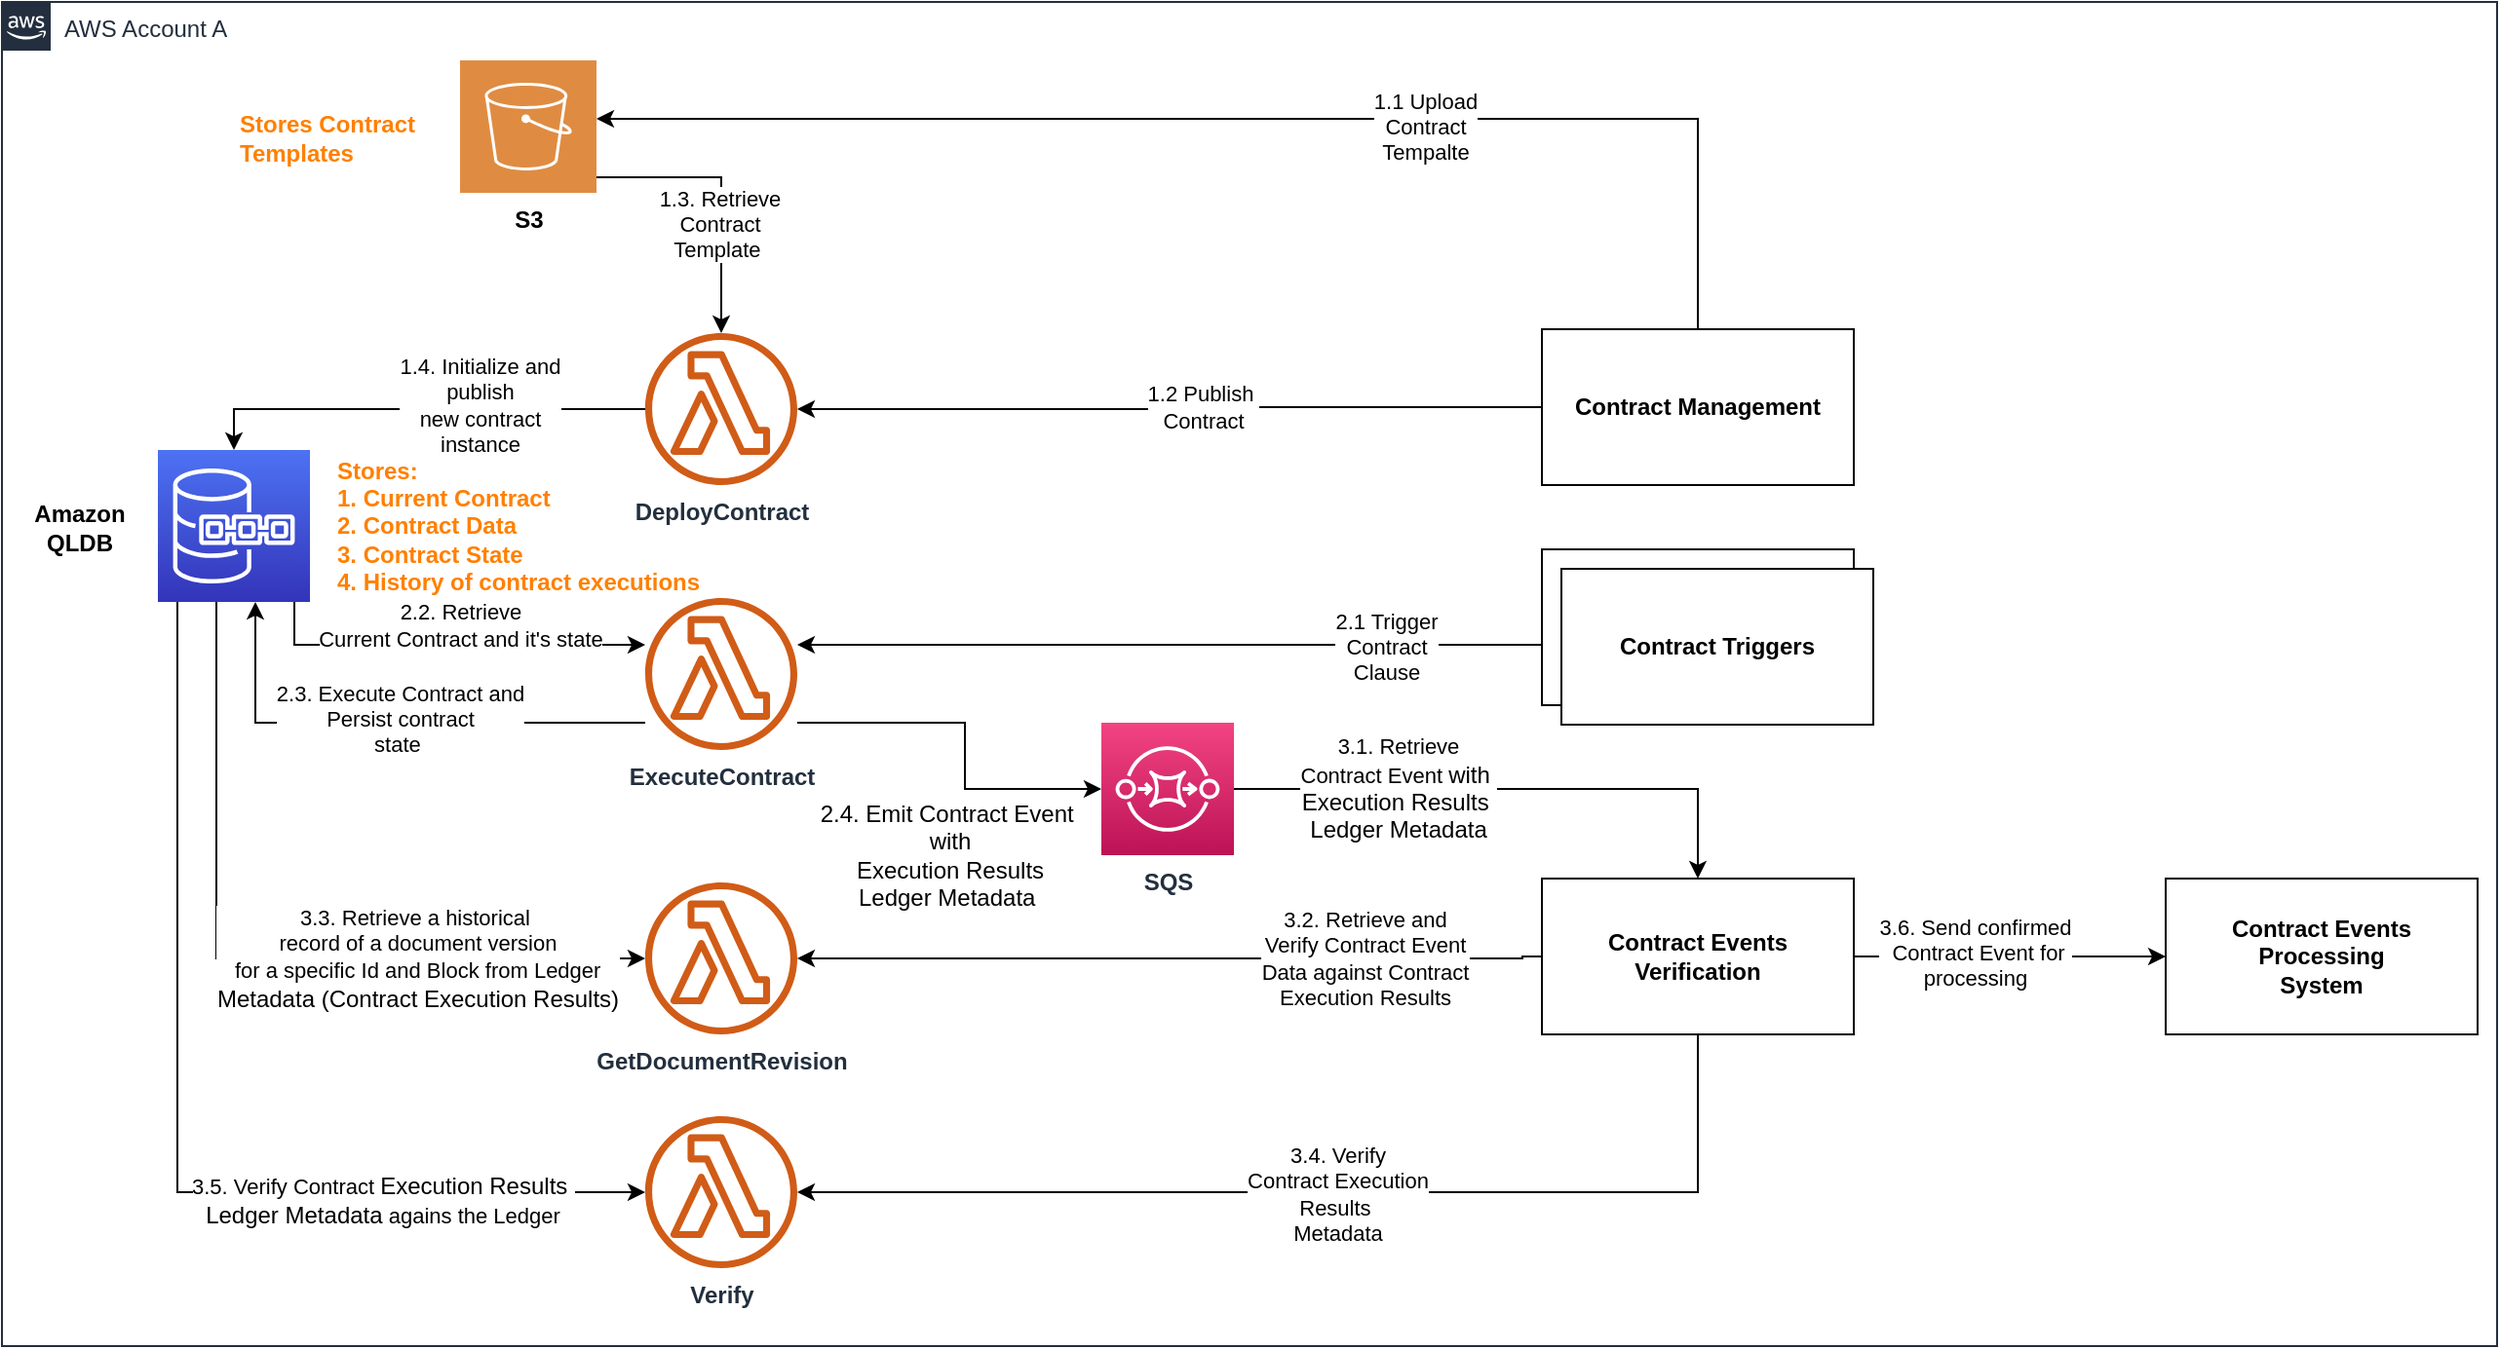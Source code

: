 <mxfile version="14.5.0" type="device" pages="7"><diagram id="mUdwJDwIFBwvgDOsHefb" name="Single-account setup"><mxGraphModel dx="1186" dy="1849" grid="1" gridSize="10" guides="1" tooltips="1" connect="1" arrows="1" fold="1" page="1" pageScale="1" pageWidth="827" pageHeight="1169" math="0" shadow="0"><root><mxCell id="d3qyiP94ixBdX4xZVZZA-0"/><mxCell id="d3qyiP94ixBdX4xZVZZA-1" parent="d3qyiP94ixBdX4xZVZZA-0"/><mxCell id="d3qyiP94ixBdX4xZVZZA-3" value="AWS Account A" style="points=[[0,0],[0.25,0],[0.5,0],[0.75,0],[1,0],[1,0.25],[1,0.5],[1,0.75],[1,1],[0.75,1],[0.5,1],[0.25,1],[0,1],[0,0.75],[0,0.5],[0,0.25]];outlineConnect=0;gradientColor=none;html=1;whiteSpace=wrap;fontSize=12;fontStyle=0;shape=mxgraph.aws4.group;grIcon=mxgraph.aws4.group_aws_cloud_alt;strokeColor=#232F3E;fillColor=none;verticalAlign=top;align=left;spacingLeft=30;fontColor=#232F3E;dashed=0;" parent="d3qyiP94ixBdX4xZVZZA-1" vertex="1"><mxGeometry x="30" y="-20" width="1280" height="690" as="geometry"/></mxCell><mxCell id="d3qyiP94ixBdX4xZVZZA-4" value="" style="edgeStyle=orthogonalEdgeStyle;rounded=0;orthogonalLoop=1;jettySize=auto;html=1;" parent="d3qyiP94ixBdX4xZVZZA-1" source="d3qyiP94ixBdX4xZVZZA-5" target="d3qyiP94ixBdX4xZVZZA-20" edge="1"><mxGeometry relative="1" as="geometry"><mxPoint x="280" y="189" as="targetPoint"/><Array as="points"><mxPoint x="149" y="189"/></Array></mxGeometry></mxCell><mxCell id="d3qyiP94ixBdX4xZVZZA-56" value="1.4. Initialize and &lt;br&gt;publish &lt;br&gt;new contract &lt;br&gt;instance" style="edgeLabel;html=1;align=center;verticalAlign=middle;resizable=0;points=[];" parent="d3qyiP94ixBdX4xZVZZA-4" vertex="1" connectable="0"><mxGeometry x="-0.267" y="-2" relative="1" as="geometry"><mxPoint as="offset"/></mxGeometry></mxCell><mxCell id="d3qyiP94ixBdX4xZVZZA-5" value="&lt;b&gt;DeployContract&lt;/b&gt;" style="outlineConnect=0;fontColor=#232F3E;gradientColor=none;fillColor=#D05C17;strokeColor=none;dashed=0;verticalLabelPosition=bottom;verticalAlign=top;align=center;html=1;fontSize=12;fontStyle=0;aspect=fixed;pointerEvents=1;shape=mxgraph.aws4.lambda_function;" parent="d3qyiP94ixBdX4xZVZZA-1" vertex="1"><mxGeometry x="360" y="150" width="78" height="78" as="geometry"/></mxCell><mxCell id="d3qyiP94ixBdX4xZVZZA-6" value="" style="edgeStyle=orthogonalEdgeStyle;rounded=0;orthogonalLoop=1;jettySize=auto;html=1;" parent="d3qyiP94ixBdX4xZVZZA-1" source="d3qyiP94ixBdX4xZVZZA-10" target="d3qyiP94ixBdX4xZVZZA-20" edge="1"><mxGeometry relative="1" as="geometry"><mxPoint x="280" y="319" as="targetPoint"/><Array as="points"><mxPoint x="160" y="350"/></Array></mxGeometry></mxCell><mxCell id="d3qyiP94ixBdX4xZVZZA-7" value="2.3. Execute Contract and&lt;br&gt;Persist contract&lt;br&gt;state&amp;nbsp;" style="edgeLabel;html=1;align=center;verticalAlign=middle;resizable=0;points=[];" parent="d3qyiP94ixBdX4xZVZZA-6" vertex="1" connectable="0"><mxGeometry x="-0.04" y="-2" relative="1" as="geometry"><mxPoint as="offset"/></mxGeometry></mxCell><mxCell id="d3qyiP94ixBdX4xZVZZA-8" value="" style="edgeStyle=orthogonalEdgeStyle;rounded=0;orthogonalLoop=1;jettySize=auto;html=1;" parent="d3qyiP94ixBdX4xZVZZA-1" source="d3qyiP94ixBdX4xZVZZA-10" target="d3qyiP94ixBdX4xZVZZA-22" edge="1"><mxGeometry relative="1" as="geometry"><mxPoint x="499" y="98" as="targetPoint"/><Array as="points"><mxPoint x="524" y="350"/><mxPoint x="524" y="384"/></Array></mxGeometry></mxCell><mxCell id="d3qyiP94ixBdX4xZVZZA-9" value="2.4. Emit Contract Event&amp;nbsp;&lt;br&gt;with &lt;br&gt;Execution Results &lt;br&gt;Ledger Metadata&amp;nbsp;" style="text;html=1;align=center;verticalAlign=middle;resizable=0;points=[];labelBackgroundColor=#ffffff;" parent="d3qyiP94ixBdX4xZVZZA-8" vertex="1" connectable="0"><mxGeometry x="-0.596" y="42" relative="1" as="geometry"><mxPoint x="39" y="110" as="offset"/></mxGeometry></mxCell><mxCell id="d3qyiP94ixBdX4xZVZZA-10" value="&lt;b&gt;ExecuteContract&lt;/b&gt;" style="outlineConnect=0;fontColor=#232F3E;gradientColor=none;fillColor=#D05C17;strokeColor=none;dashed=0;verticalLabelPosition=bottom;verticalAlign=top;align=center;html=1;fontSize=12;fontStyle=0;aspect=fixed;pointerEvents=1;shape=mxgraph.aws4.lambda_function;" parent="d3qyiP94ixBdX4xZVZZA-1" vertex="1"><mxGeometry x="360" y="286" width="78" height="78" as="geometry"/></mxCell><mxCell id="d3qyiP94ixBdX4xZVZZA-19" value="" style="group" parent="d3qyiP94ixBdX4xZVZZA-1" vertex="1" connectable="0"><mxGeometry x="110" y="210" width="290" height="84" as="geometry"/></mxCell><mxCell id="d3qyiP94ixBdX4xZVZZA-20" value="" style="outlineConnect=0;fontColor=#232F3E;gradientColor=#4D72F3;gradientDirection=north;fillColor=#3334B9;strokeColor=#ffffff;dashed=0;verticalLabelPosition=bottom;verticalAlign=top;align=center;html=1;fontSize=12;fontStyle=0;aspect=fixed;shape=mxgraph.aws4.resourceIcon;resIcon=mxgraph.aws4.quantum_ledger_database;" parent="d3qyiP94ixBdX4xZVZZA-19" vertex="1"><mxGeometry width="78" height="78" as="geometry"/></mxCell><mxCell id="d3qyiP94ixBdX4xZVZZA-21" value="&lt;font color=&quot;#ff8000&quot;&gt;&lt;b&gt;Stores:&lt;br&gt;1. Current Contract&lt;br&gt;2. Contract Data&lt;br&gt;3. Contract State&lt;br&gt;&lt;/b&gt;&lt;/font&gt;&lt;b style=&quot;color: rgb(255 , 128 , 0)&quot;&gt;4. History of contract executions&lt;/b&gt;&lt;font color=&quot;#ff8000&quot;&gt;&lt;b&gt;&lt;br&gt;&lt;/b&gt;&lt;/font&gt;" style="text;html=1;align=left;verticalAlign=middle;resizable=0;points=[];autosize=1;" parent="d3qyiP94ixBdX4xZVZZA-19" vertex="1"><mxGeometry x="90" y="-1" width="200" height="80" as="geometry"/></mxCell><mxCell id="d3qyiP94ixBdX4xZVZZA-60" value="" style="edgeStyle=orthogonalEdgeStyle;rounded=0;orthogonalLoop=1;jettySize=auto;html=1;entryX=0.5;entryY=0;entryDx=0;entryDy=0;" parent="d3qyiP94ixBdX4xZVZZA-1" source="d3qyiP94ixBdX4xZVZZA-22" target="d3qyiP94ixBdX4xZVZZA-57" edge="1"><mxGeometry relative="1" as="geometry"><mxPoint x="618" y="59" as="targetPoint"/></mxGeometry></mxCell><mxCell id="d3qyiP94ixBdX4xZVZZA-61" value="3.1. Retrieve&lt;br&gt;Contract Event&amp;nbsp;&lt;span style=&quot;font-size: 12px&quot;&gt;with&amp;nbsp;&lt;/span&gt;&lt;br style=&quot;font-size: 12px&quot;&gt;&lt;span style=&quot;font-size: 12px&quot;&gt;Execution Results&amp;nbsp;&lt;/span&gt;&lt;br style=&quot;font-size: 12px&quot;&gt;&lt;span style=&quot;font-size: 12px&quot;&gt;Ledger Metadata&lt;/span&gt;" style="edgeLabel;html=1;align=center;verticalAlign=middle;resizable=0;points=[];" parent="d3qyiP94ixBdX4xZVZZA-60" vertex="1" connectable="0"><mxGeometry x="-0.247" y="2" relative="1" as="geometry"><mxPoint x="-23" y="2" as="offset"/></mxGeometry></mxCell><mxCell id="d3qyiP94ixBdX4xZVZZA-22" value="&lt;b&gt;SQS&lt;/b&gt;" style="outlineConnect=0;fontColor=#232F3E;gradientColor=#F34482;gradientDirection=north;fillColor=#BC1356;strokeColor=#ffffff;dashed=0;verticalLabelPosition=bottom;verticalAlign=top;align=center;html=1;fontSize=12;fontStyle=0;aspect=fixed;shape=mxgraph.aws4.resourceIcon;resIcon=mxgraph.aws4.sqs;" parent="d3qyiP94ixBdX4xZVZZA-1" vertex="1"><mxGeometry x="594" y="350" width="68" height="68" as="geometry"/></mxCell><mxCell id="d3qyiP94ixBdX4xZVZZA-23" value="" style="edgeStyle=orthogonalEdgeStyle;rounded=0;orthogonalLoop=1;jettySize=auto;html=1;" parent="d3qyiP94ixBdX4xZVZZA-1" source="d3qyiP94ixBdX4xZVZZA-24" target="d3qyiP94ixBdX4xZVZZA-5" edge="1"><mxGeometry relative="1" as="geometry"><mxPoint x="415" y="44" as="targetPoint"/><Array as="points"><mxPoint x="399" y="70"/></Array></mxGeometry></mxCell><mxCell id="d3qyiP94ixBdX4xZVZZA-55" value="1.3. Retrieve&lt;br&gt;Contract&lt;br&gt;Template&amp;nbsp;" style="edgeLabel;html=1;align=center;verticalAlign=middle;resizable=0;points=[];" parent="d3qyiP94ixBdX4xZVZZA-23" vertex="1" connectable="0"><mxGeometry x="0.224" y="-1" relative="1" as="geometry"><mxPoint as="offset"/></mxGeometry></mxCell><mxCell id="d3qyiP94ixBdX4xZVZZA-24" value="&lt;b&gt;S3&lt;/b&gt;" style="pointerEvents=1;shadow=0;dashed=0;html=1;strokeColor=none;fillColor=#DF8C42;labelPosition=center;verticalLabelPosition=bottom;verticalAlign=top;align=center;outlineConnect=0;shape=mxgraph.veeam2.aws_s3;" parent="d3qyiP94ixBdX4xZVZZA-1" vertex="1"><mxGeometry x="265" y="10" width="70" height="68" as="geometry"/></mxCell><mxCell id="d3qyiP94ixBdX4xZVZZA-25" value="&lt;font color=&quot;#ff8000&quot;&gt;&lt;b&gt;Stores Contract&amp;nbsp;&lt;br&gt;Templates&lt;/b&gt;&lt;/font&gt;" style="text;html=1;align=left;verticalAlign=middle;resizable=0;points=[];autosize=1;" parent="d3qyiP94ixBdX4xZVZZA-1" vertex="1"><mxGeometry x="150" y="35" width="110" height="30" as="geometry"/></mxCell><mxCell id="d3qyiP94ixBdX4xZVZZA-38" value="" style="edgeStyle=orthogonalEdgeStyle;rounded=0;orthogonalLoop=1;jettySize=auto;html=1;" parent="d3qyiP94ixBdX4xZVZZA-1" source="d3qyiP94ixBdX4xZVZZA-20" target="d3qyiP94ixBdX4xZVZZA-10" edge="1"><mxGeometry relative="1" as="geometry"><mxPoint x="30" y="239" as="targetPoint"/><Array as="points"><mxPoint x="180" y="310"/></Array></mxGeometry></mxCell><mxCell id="d3qyiP94ixBdX4xZVZZA-39" value="2.2. Retrieve&lt;br&gt;Current Contract and it's state" style="edgeLabel;html=1;align=center;verticalAlign=middle;resizable=0;points=[];" parent="d3qyiP94ixBdX4xZVZZA-38" vertex="1" connectable="0"><mxGeometry x="0.477" y="-1" relative="1" as="geometry"><mxPoint x="-42" y="-11" as="offset"/></mxGeometry></mxCell><mxCell id="d3qyiP94ixBdX4xZVZZA-40" value="&lt;b&gt;GetDocumentRevision&lt;/b&gt;" style="outlineConnect=0;fontColor=#232F3E;gradientColor=none;fillColor=#D05C17;strokeColor=none;dashed=0;verticalLabelPosition=bottom;verticalAlign=top;align=center;html=1;fontSize=12;fontStyle=0;aspect=fixed;pointerEvents=1;shape=mxgraph.aws4.lambda_function;" parent="d3qyiP94ixBdX4xZVZZA-1" vertex="1"><mxGeometry x="360" y="432" width="78" height="78" as="geometry"/></mxCell><mxCell id="d3qyiP94ixBdX4xZVZZA-48" value="&lt;b&gt;Verify&lt;/b&gt;" style="outlineConnect=0;fontColor=#232F3E;gradientColor=none;fillColor=#D05C17;strokeColor=none;dashed=0;verticalLabelPosition=bottom;verticalAlign=top;align=center;html=1;fontSize=12;fontStyle=0;aspect=fixed;pointerEvents=1;shape=mxgraph.aws4.lambda_function;" parent="d3qyiP94ixBdX4xZVZZA-1" vertex="1"><mxGeometry x="360" y="552" width="78" height="78" as="geometry"/></mxCell><mxCell id="d3qyiP94ixBdX4xZVZZA-50" value="" style="edgeStyle=orthogonalEdgeStyle;rounded=0;orthogonalLoop=1;jettySize=auto;html=1;" parent="d3qyiP94ixBdX4xZVZZA-1" source="d3qyiP94ixBdX4xZVZZA-20" target="d3qyiP94ixBdX4xZVZZA-48" edge="1"><mxGeometry relative="1" as="geometry"><mxPoint x="30" y="239" as="targetPoint"/><Array as="points"><mxPoint x="120" y="591"/></Array></mxGeometry></mxCell><mxCell id="d3qyiP94ixBdX4xZVZZA-65" value="3.5. Verify Contract&amp;nbsp;&lt;span style=&quot;font-size: 12px&quot;&gt;Execution Results&amp;nbsp;&lt;/span&gt;&lt;br style=&quot;font-size: 12px&quot;&gt;&lt;span style=&quot;font-size: 12px&quot;&gt;Ledger Metadata&lt;/span&gt;&amp;nbsp;agains the Ledger" style="edgeLabel;html=1;align=center;verticalAlign=middle;resizable=0;points=[];" parent="d3qyiP94ixBdX4xZVZZA-50" vertex="1" connectable="0"><mxGeometry x="0.503" y="-4" relative="1" as="geometry"><mxPoint as="offset"/></mxGeometry></mxCell><mxCell id="d3qyiP94ixBdX4xZVZZA-53" value="" style="edgeStyle=orthogonalEdgeStyle;rounded=0;orthogonalLoop=1;jettySize=auto;html=1;" parent="d3qyiP94ixBdX4xZVZZA-1" source="d3qyiP94ixBdX4xZVZZA-20" target="d3qyiP94ixBdX4xZVZZA-40" edge="1"><mxGeometry relative="1" as="geometry"><mxPoint x="149" y="358" as="targetPoint"/><Array as="points"><mxPoint x="140" y="471"/></Array></mxGeometry></mxCell><mxCell id="d3qyiP94ixBdX4xZVZZA-54" value="3.3. Retrieve a historical&amp;nbsp;&lt;br&gt;record of a document version&lt;br&gt;&amp;nbsp;for a specific Id and Block from Ledger&lt;span style=&quot;font-size: 12px&quot;&gt;&amp;nbsp;&lt;/span&gt;&lt;br style=&quot;font-size: 12px&quot;&gt;&lt;span style=&quot;font-size: 12px&quot;&gt;Metadata (Contract Execution Results)&lt;/span&gt;" style="edgeLabel;html=1;align=center;verticalAlign=middle;resizable=0;points=[];" parent="d3qyiP94ixBdX4xZVZZA-53" vertex="1" connectable="0"><mxGeometry x="0.517" y="-4" relative="1" as="geometry"><mxPoint x="-20" y="-4" as="offset"/></mxGeometry></mxCell><mxCell id="d3qyiP94ixBdX4xZVZZA-72" value="" style="edgeStyle=orthogonalEdgeStyle;rounded=0;orthogonalLoop=1;jettySize=auto;html=1;" parent="d3qyiP94ixBdX4xZVZZA-1" source="d3qyiP94ixBdX4xZVZZA-57" target="d3qyiP94ixBdX4xZVZZA-71" edge="1"><mxGeometry relative="1" as="geometry"/></mxCell><mxCell id="d3qyiP94ixBdX4xZVZZA-80" value="3.6. Send confirmed&lt;br&gt;&amp;nbsp;Contract Event for &lt;br&gt;processing" style="edgeLabel;html=1;align=center;verticalAlign=middle;resizable=0;points=[];" parent="d3qyiP94ixBdX4xZVZZA-72" vertex="1" connectable="0"><mxGeometry x="-0.225" y="2" relative="1" as="geometry"><mxPoint as="offset"/></mxGeometry></mxCell><mxCell id="d3qyiP94ixBdX4xZVZZA-57" value="&lt;b&gt;Contract Events Verification&lt;/b&gt;" style="rounded=0;whiteSpace=wrap;html=1;" parent="d3qyiP94ixBdX4xZVZZA-1" vertex="1"><mxGeometry x="820" y="430" width="160" height="80" as="geometry"/></mxCell><mxCell id="d3qyiP94ixBdX4xZVZZA-71" value="&lt;b&gt;Contract Events Processing&lt;br&gt;System&lt;/b&gt;" style="rounded=0;whiteSpace=wrap;html=1;" parent="d3qyiP94ixBdX4xZVZZA-1" vertex="1"><mxGeometry x="1140" y="430" width="160" height="80" as="geometry"/></mxCell><mxCell id="d3qyiP94ixBdX4xZVZZA-83" value="" style="edgeStyle=orthogonalEdgeStyle;rounded=0;orthogonalLoop=1;jettySize=auto;html=1;" parent="d3qyiP94ixBdX4xZVZZA-1" source="d3qyiP94ixBdX4xZVZZA-69" target="d3qyiP94ixBdX4xZVZZA-24" edge="1"><mxGeometry relative="1" as="geometry"><mxPoint x="900" y="68" as="targetPoint"/><Array as="points"><mxPoint x="900" y="40"/></Array></mxGeometry></mxCell><mxCell id="d3qyiP94ixBdX4xZVZZA-84" value="1.1 Upload&lt;br&gt;Contract&lt;br&gt;Tempalte" style="edgeLabel;html=1;align=center;verticalAlign=middle;resizable=0;points=[];" parent="d3qyiP94ixBdX4xZVZZA-83" vertex="1" connectable="0"><mxGeometry x="-0.12" y="-1" relative="1" as="geometry"><mxPoint x="48" y="5" as="offset"/></mxGeometry></mxCell><mxCell id="d3qyiP94ixBdX4xZVZZA-69" value="&lt;b&gt;Contract Management&lt;/b&gt;" style="rounded=0;whiteSpace=wrap;html=1;" parent="d3qyiP94ixBdX4xZVZZA-1" vertex="1"><mxGeometry x="820" y="148" width="160" height="80" as="geometry"/></mxCell><mxCell id="d3qyiP94ixBdX4xZVZZA-77" style="edgeStyle=orthogonalEdgeStyle;rounded=0;orthogonalLoop=1;jettySize=auto;html=1;exitX=0;exitY=0.5;exitDx=0;exitDy=0;" parent="d3qyiP94ixBdX4xZVZZA-1" source="d3qyiP94ixBdX4xZVZZA-73" target="d3qyiP94ixBdX4xZVZZA-10" edge="1"><mxGeometry relative="1" as="geometry"><Array as="points"><mxPoint x="820" y="310"/></Array></mxGeometry></mxCell><mxCell id="d3qyiP94ixBdX4xZVZZA-79" value="2.1 Trigger&lt;br&gt;Contract&lt;br&gt;Clause" style="edgeLabel;html=1;align=center;verticalAlign=middle;resizable=0;points=[];" parent="d3qyiP94ixBdX4xZVZZA-77" vertex="1" connectable="0"><mxGeometry x="0.092" relative="1" as="geometry"><mxPoint x="124" y="1" as="offset"/></mxGeometry></mxCell><mxCell id="d3qyiP94ixBdX4xZVZZA-73" value="Contract Triggers" style="rounded=0;whiteSpace=wrap;html=1;" parent="d3qyiP94ixBdX4xZVZZA-1" vertex="1"><mxGeometry x="820" y="261" width="160" height="80" as="geometry"/></mxCell><mxCell id="d3qyiP94ixBdX4xZVZZA-74" value="&lt;b&gt;Contract Triggers&lt;/b&gt;" style="rounded=0;whiteSpace=wrap;html=1;" parent="d3qyiP94ixBdX4xZVZZA-1" vertex="1"><mxGeometry x="830" y="271" width="160" height="80" as="geometry"/></mxCell><mxCell id="d3qyiP94ixBdX4xZVZZA-86" value="" style="edgeStyle=orthogonalEdgeStyle;rounded=0;orthogonalLoop=1;jettySize=auto;html=1;" parent="d3qyiP94ixBdX4xZVZZA-1" source="d3qyiP94ixBdX4xZVZZA-69" target="d3qyiP94ixBdX4xZVZZA-5" edge="1"><mxGeometry relative="1" as="geometry"><mxPoint x="820" y="188" as="sourcePoint"/><mxPoint x="655" y="189" as="targetPoint"/><Array as="points"/></mxGeometry></mxCell><mxCell id="d3qyiP94ixBdX4xZVZZA-95" value="1.2 Publish&amp;nbsp;&lt;br&gt;Contract" style="edgeLabel;html=1;align=center;verticalAlign=middle;resizable=0;points=[];" parent="d3qyiP94ixBdX4xZVZZA-86" vertex="1" connectable="0"><mxGeometry x="-0.133" y="-1" relative="1" as="geometry"><mxPoint x="-8" y="1" as="offset"/></mxGeometry></mxCell><mxCell id="d3qyiP94ixBdX4xZVZZA-90" value="" style="edgeStyle=orthogonalEdgeStyle;rounded=0;orthogonalLoop=1;jettySize=auto;html=1;exitX=0;exitY=0.5;exitDx=0;exitDy=0;" parent="d3qyiP94ixBdX4xZVZZA-1" source="d3qyiP94ixBdX4xZVZZA-57" target="d3qyiP94ixBdX4xZVZZA-40" edge="1"><mxGeometry relative="1" as="geometry"><mxPoint x="820" y="470" as="sourcePoint"/><mxPoint x="657" y="471" as="targetPoint"/><Array as="points"><mxPoint x="810" y="470"/><mxPoint x="810" y="471"/></Array></mxGeometry></mxCell><mxCell id="d3qyiP94ixBdX4xZVZZA-91" value="3.2. Retrieve and&lt;br&gt;Verify Contract Event&lt;br&gt;Data against Contract &lt;br&gt;Execution Results" style="edgeLabel;html=1;align=center;verticalAlign=middle;resizable=0;points=[];" parent="d3qyiP94ixBdX4xZVZZA-90" vertex="1" connectable="0"><mxGeometry x="-0.712" relative="1" as="geometry"><mxPoint x="-37" as="offset"/></mxGeometry></mxCell><mxCell id="d3qyiP94ixBdX4xZVZZA-93" value="" style="edgeStyle=orthogonalEdgeStyle;rounded=0;orthogonalLoop=1;jettySize=auto;html=1;" parent="d3qyiP94ixBdX4xZVZZA-1" source="d3qyiP94ixBdX4xZVZZA-57" target="d3qyiP94ixBdX4xZVZZA-48" edge="1"><mxGeometry relative="1" as="geometry"><mxPoint x="900" y="510" as="sourcePoint"/><mxPoint x="657" y="591" as="targetPoint"/><Array as="points"><mxPoint x="900" y="591"/></Array></mxGeometry></mxCell><mxCell id="d3qyiP94ixBdX4xZVZZA-94" value="3.4. Verify &lt;br&gt;Contract Execution &lt;br&gt;Results&amp;nbsp;&lt;br&gt;Metadata" style="edgeLabel;html=1;align=center;verticalAlign=middle;resizable=0;points=[];" parent="d3qyiP94ixBdX4xZVZZA-93" vertex="1" connectable="0"><mxGeometry x="-0.54" y="1" relative="1" as="geometry"><mxPoint x="-141" as="offset"/></mxGeometry></mxCell><mxCell id="d3qyiP94ixBdX4xZVZZA-98" value="&lt;b&gt;Amazon&lt;br&gt;QLDB&lt;/b&gt;" style="text;html=1;strokeColor=none;fillColor=none;align=center;verticalAlign=middle;whiteSpace=wrap;rounded=0;" parent="d3qyiP94ixBdX4xZVZZA-1" vertex="1"><mxGeometry x="50" y="240" width="40" height="20" as="geometry"/></mxCell></root></mxGraphModel></diagram><diagram id="TxmObrakv91cbRkdF7PO" name="&lt;Draft&gt; Multi-account verification 2"><mxGraphModel dx="1186" dy="1849" grid="1" gridSize="10" guides="1" tooltips="1" connect="1" arrows="1" fold="1" page="1" pageScale="1" pageWidth="827" pageHeight="1169" math="0" shadow="0"><root><mxCell id="72WOvHD3rfm6wwaBoh9r-0"/><mxCell id="72WOvHD3rfm6wwaBoh9r-1" parent="72WOvHD3rfm6wwaBoh9r-0"/><mxCell id="uMzarF42DT1bf0-D02it-0" value="AWS Account B" style="points=[[0,0],[0.25,0],[0.5,0],[0.75,0],[1,0],[1,0.25],[1,0.5],[1,0.75],[1,1],[0.75,1],[0.5,1],[0.25,1],[0,1],[0,0.75],[0,0.5],[0,0.25]];outlineConnect=0;gradientColor=none;html=1;whiteSpace=wrap;fontSize=12;fontStyle=0;shape=mxgraph.aws4.group;grIcon=mxgraph.aws4.group_aws_cloud_alt;strokeColor=#232F3E;fillColor=none;verticalAlign=top;align=left;spacingLeft=30;fontColor=#232F3E;dashed=0;" parent="72WOvHD3rfm6wwaBoh9r-1" vertex="1"><mxGeometry x="600" y="-20" width="540" height="750" as="geometry"/></mxCell><mxCell id="uMzarF42DT1bf0-D02it-1" value="AWS Account A" style="points=[[0,0],[0.25,0],[0.5,0],[0.75,0],[1,0],[1,0.25],[1,0.5],[1,0.75],[1,1],[0.75,1],[0.5,1],[0.25,1],[0,1],[0,0.75],[0,0.5],[0,0.25]];outlineConnect=0;gradientColor=none;html=1;whiteSpace=wrap;fontSize=12;fontStyle=0;shape=mxgraph.aws4.group;grIcon=mxgraph.aws4.group_aws_cloud_alt;strokeColor=#232F3E;fillColor=none;verticalAlign=top;align=left;spacingLeft=30;fontColor=#232F3E;dashed=0;" parent="72WOvHD3rfm6wwaBoh9r-1" vertex="1"><mxGeometry x="30" y="-20" width="540" height="750" as="geometry"/></mxCell><mxCell id="uMzarF42DT1bf0-D02it-2" value="" style="edgeStyle=orthogonalEdgeStyle;rounded=0;orthogonalLoop=1;jettySize=auto;html=1;" parent="72WOvHD3rfm6wwaBoh9r-1" source="uMzarF42DT1bf0-D02it-3" target="uMzarF42DT1bf0-D02it-22" edge="1"><mxGeometry relative="1" as="geometry"><mxPoint x="280" y="189" as="targetPoint"/><Array as="points"><mxPoint x="149" y="189"/></Array></mxGeometry></mxCell><mxCell id="uMzarF42DT1bf0-D02it-3" value="Deploy" style="outlineConnect=0;fontColor=#232F3E;gradientColor=none;fillColor=#D05C17;strokeColor=none;dashed=0;verticalLabelPosition=bottom;verticalAlign=top;align=center;html=1;fontSize=12;fontStyle=0;aspect=fixed;pointerEvents=1;shape=mxgraph.aws4.lambda_function;" parent="72WOvHD3rfm6wwaBoh9r-1" vertex="1"><mxGeometry x="360" y="150" width="78" height="78" as="geometry"/></mxCell><mxCell id="uMzarF42DT1bf0-D02it-4" value="" style="edgeStyle=orthogonalEdgeStyle;rounded=0;orthogonalLoop=1;jettySize=auto;html=1;" parent="72WOvHD3rfm6wwaBoh9r-1" source="uMzarF42DT1bf0-D02it-7" target="uMzarF42DT1bf0-D02it-22" edge="1"><mxGeometry relative="1" as="geometry"><mxPoint x="280" y="319" as="targetPoint"/></mxGeometry></mxCell><mxCell id="5ewiU3UOOVbfmunfL_r1-18" value="Submit&amp;nbsp;" style="edgeLabel;html=1;align=center;verticalAlign=middle;resizable=0;points=[];" parent="uMzarF42DT1bf0-D02it-4" vertex="1" connectable="0"><mxGeometry x="-0.04" y="-2" relative="1" as="geometry"><mxPoint as="offset"/></mxGeometry></mxCell><mxCell id="uMzarF42DT1bf0-D02it-5" value="" style="edgeStyle=orthogonalEdgeStyle;rounded=0;orthogonalLoop=1;jettySize=auto;html=1;" parent="72WOvHD3rfm6wwaBoh9r-1" source="uMzarF42DT1bf0-D02it-7" edge="1"><mxGeometry relative="1" as="geometry"><mxPoint x="499" y="98" as="targetPoint"/></mxGeometry></mxCell><mxCell id="uMzarF42DT1bf0-D02it-6" value="Emit Event" style="text;html=1;align=center;verticalAlign=middle;resizable=0;points=[];labelBackgroundColor=#ffffff;" parent="uMzarF42DT1bf0-D02it-5" vertex="1" connectable="0"><mxGeometry x="-0.596" y="42" relative="1" as="geometry"><mxPoint as="offset"/></mxGeometry></mxCell><mxCell id="uMzarF42DT1bf0-D02it-7" value="Execute" style="outlineConnect=0;fontColor=#232F3E;gradientColor=none;fillColor=#D05C17;strokeColor=none;dashed=0;verticalLabelPosition=bottom;verticalAlign=top;align=center;html=1;fontSize=12;fontStyle=0;aspect=fixed;pointerEvents=1;shape=mxgraph.aws4.lambda_function;" parent="72WOvHD3rfm6wwaBoh9r-1" vertex="1"><mxGeometry x="360" y="280" width="78" height="78" as="geometry"/></mxCell><mxCell id="5ewiU3UOOVbfmunfL_r1-6" value="" style="edgeStyle=orthogonalEdgeStyle;rounded=0;orthogonalLoop=1;jettySize=auto;html=1;" parent="72WOvHD3rfm6wwaBoh9r-1" source="uMzarF42DT1bf0-D02it-11" target="5ewiU3UOOVbfmunfL_r1-3" edge="1"><mxGeometry relative="1" as="geometry"><mxPoint x="690" y="429" as="targetPoint"/></mxGeometry></mxCell><mxCell id="5ewiU3UOOVbfmunfL_r1-16" value="Submit&lt;br&gt;Contract State and &lt;br&gt;Execution Results" style="edgeLabel;html=1;align=center;verticalAlign=middle;resizable=0;points=[];" parent="5ewiU3UOOVbfmunfL_r1-6" vertex="1" connectable="0"><mxGeometry x="-0.265" y="2" relative="1" as="geometry"><mxPoint as="offset"/></mxGeometry></mxCell><mxCell id="5ewiU3UOOVbfmunfL_r1-11" value="" style="edgeStyle=orthogonalEdgeStyle;rounded=0;orthogonalLoop=1;jettySize=auto;html=1;" parent="72WOvHD3rfm6wwaBoh9r-1" source="uMzarF42DT1bf0-D02it-11" target="5ewiU3UOOVbfmunfL_r1-9" edge="1"><mxGeometry relative="1" as="geometry"><mxPoint x="928" y="429" as="targetPoint"/></mxGeometry></mxCell><mxCell id="5ewiU3UOOVbfmunfL_r1-12" value="Sign Contract&lt;br&gt;Execution Results" style="edgeLabel;html=1;align=center;verticalAlign=middle;resizable=0;points=[];" parent="5ewiU3UOOVbfmunfL_r1-11" vertex="1" connectable="0"><mxGeometry x="0.264" y="1" relative="1" as="geometry"><mxPoint as="offset"/></mxGeometry></mxCell><mxCell id="uMzarF42DT1bf0-D02it-11" value="InvokeThrough" style="outlineConnect=0;fontColor=#232F3E;gradientColor=none;fillColor=#D05C17;strokeColor=none;dashed=0;verticalLabelPosition=bottom;verticalAlign=top;align=center;html=1;fontSize=12;fontStyle=0;aspect=fixed;pointerEvents=1;shape=mxgraph.aws4.lambda_function;" parent="72WOvHD3rfm6wwaBoh9r-1" vertex="1"><mxGeometry x="770" y="390" width="78" height="78" as="geometry"/></mxCell><mxCell id="5ewiU3UOOVbfmunfL_r1-14" value="" style="edgeStyle=orthogonalEdgeStyle;rounded=0;orthogonalLoop=1;jettySize=auto;html=1;" parent="72WOvHD3rfm6wwaBoh9r-1" source="uMzarF42DT1bf0-D02it-12" target="5ewiU3UOOVbfmunfL_r1-9" edge="1"><mxGeometry relative="1" as="geometry"><mxPoint x="928" y="547" as="targetPoint"/></mxGeometry></mxCell><mxCell id="5ewiU3UOOVbfmunfL_r1-15" value="Verify Transaction Signatures" style="edgeLabel;html=1;align=center;verticalAlign=middle;resizable=0;points=[];" parent="5ewiU3UOOVbfmunfL_r1-14" vertex="1" connectable="0"><mxGeometry x="-0.467" y="1" relative="1" as="geometry"><mxPoint as="offset"/></mxGeometry></mxCell><mxCell id="uMzarF42DT1bf0-D02it-12" value="Verify" style="outlineConnect=0;fontColor=#232F3E;gradientColor=none;fillColor=#D05C17;strokeColor=none;dashed=0;verticalLabelPosition=bottom;verticalAlign=top;align=center;html=1;fontSize=12;fontStyle=0;aspect=fixed;pointerEvents=1;shape=mxgraph.aws4.lambda_function;" parent="72WOvHD3rfm6wwaBoh9r-1" vertex="1"><mxGeometry x="770" y="508" width="78" height="78" as="geometry"/></mxCell><mxCell id="uMzarF42DT1bf0-D02it-21" value="" style="group" parent="72WOvHD3rfm6wwaBoh9r-1" vertex="1" connectable="0"><mxGeometry x="110" y="200" width="210" height="79" as="geometry"/></mxCell><mxCell id="uMzarF42DT1bf0-D02it-22" value="QLDB: Ledger" style="outlineConnect=0;fontColor=#232F3E;gradientColor=#4D72F3;gradientDirection=north;fillColor=#3334B9;strokeColor=#ffffff;dashed=0;verticalLabelPosition=bottom;verticalAlign=top;align=center;html=1;fontSize=12;fontStyle=0;aspect=fixed;shape=mxgraph.aws4.resourceIcon;resIcon=mxgraph.aws4.quantum_ledger_database;" parent="uMzarF42DT1bf0-D02it-21" vertex="1"><mxGeometry width="78" height="78" as="geometry"/></mxCell><mxCell id="uMzarF42DT1bf0-D02it-23" value="&lt;font color=&quot;#ff8000&quot;&gt;&lt;b&gt;Stores:&lt;br&gt;1. Current &lt;br&gt;Contract Template&lt;br&gt;2. Contract Data&lt;br&gt;3. Contract State&lt;/b&gt;&lt;/font&gt;" style="text;html=1;align=left;verticalAlign=middle;resizable=0;points=[];autosize=1;" parent="uMzarF42DT1bf0-D02it-21" vertex="1"><mxGeometry x="90" y="-1" width="120" height="80" as="geometry"/></mxCell><mxCell id="uMzarF42DT1bf0-D02it-28" value="SQS" style="outlineConnect=0;fontColor=#232F3E;gradientColor=#F34482;gradientDirection=north;fillColor=#BC1356;strokeColor=#ffffff;dashed=0;verticalLabelPosition=bottom;verticalAlign=top;align=center;html=1;fontSize=12;fontStyle=0;aspect=fixed;shape=mxgraph.aws4.resourceIcon;resIcon=mxgraph.aws4.sqs;" parent="72WOvHD3rfm6wwaBoh9r-1" vertex="1"><mxGeometry x="460" y="20" width="78" height="78" as="geometry"/></mxCell><mxCell id="uMzarF42DT1bf0-D02it-29" value="" style="edgeStyle=orthogonalEdgeStyle;rounded=0;orthogonalLoop=1;jettySize=auto;html=1;" parent="72WOvHD3rfm6wwaBoh9r-1" source="uMzarF42DT1bf0-D02it-30" target="uMzarF42DT1bf0-D02it-3" edge="1"><mxGeometry relative="1" as="geometry"><mxPoint x="415" y="44" as="targetPoint"/></mxGeometry></mxCell><mxCell id="uMzarF42DT1bf0-D02it-30" value="S3" style="pointerEvents=1;shadow=0;dashed=0;html=1;strokeColor=none;fillColor=#DF8C42;labelPosition=center;verticalLabelPosition=bottom;verticalAlign=top;align=center;outlineConnect=0;shape=mxgraph.veeam2.aws_s3;" parent="72WOvHD3rfm6wwaBoh9r-1" vertex="1"><mxGeometry x="265" y="10" width="70" height="68" as="geometry"/></mxCell><mxCell id="uMzarF42DT1bf0-D02it-31" value="&lt;font color=&quot;#ff8000&quot;&gt;&lt;b&gt;Stores Contract&amp;nbsp;&lt;br&gt;Templates&lt;/b&gt;&lt;/font&gt;" style="text;html=1;align=left;verticalAlign=middle;resizable=0;points=[];autosize=1;" parent="72WOvHD3rfm6wwaBoh9r-1" vertex="1"><mxGeometry x="150" y="35" width="110" height="30" as="geometry"/></mxCell><mxCell id="uMzarF42DT1bf0-D02it-39" value="" style="edgeStyle=orthogonalEdgeStyle;rounded=0;orthogonalLoop=1;jettySize=auto;html=1;" parent="72WOvHD3rfm6wwaBoh9r-1" source="uMzarF42DT1bf0-D02it-32" target="uMzarF42DT1bf0-D02it-12" edge="1"><mxGeometry relative="1" as="geometry"/></mxCell><mxCell id="uMzarF42DT1bf0-D02it-32" value="S3" style="pointerEvents=1;shadow=0;dashed=0;html=1;strokeColor=none;fillColor=#DF8C42;labelPosition=center;verticalLabelPosition=bottom;verticalAlign=top;align=center;outlineConnect=0;shape=mxgraph.veeam2.aws_s3;" parent="72WOvHD3rfm6wwaBoh9r-1" vertex="1"><mxGeometry x="460" y="513" width="70" height="68" as="geometry"/></mxCell><mxCell id="uMzarF42DT1bf0-D02it-34" value="" style="edgeStyle=orthogonalEdgeStyle;rounded=0;orthogonalLoop=1;jettySize=auto;html=1;" parent="72WOvHD3rfm6wwaBoh9r-1" source="uMzarF42DT1bf0-D02it-22" target="uMzarF42DT1bf0-D02it-32" edge="1"><mxGeometry relative="1" as="geometry"><mxPoint x="30" y="239" as="targetPoint"/><Array as="points"><mxPoint x="90" y="239"/><mxPoint x="90" y="547"/></Array></mxGeometry></mxCell><mxCell id="uMzarF42DT1bf0-D02it-35" value="Export Ledger" style="edgeLabel;html=1;align=center;verticalAlign=middle;resizable=0;points=[];" parent="uMzarF42DT1bf0-D02it-34" vertex="1" connectable="0"><mxGeometry x="0.2" y="1" relative="1" as="geometry"><mxPoint as="offset"/></mxGeometry></mxCell><mxCell id="uMzarF42DT1bf0-D02it-36" value="&lt;font color=&quot;#ff8000&quot;&gt;&lt;b&gt;Verify:&lt;br&gt;1. Data Integrity&lt;br&gt;2. Contract execution correctness&lt;br&gt;3. Transaction signatures&lt;br&gt;&lt;/b&gt;&lt;/font&gt;" style="text;html=1;align=left;verticalAlign=middle;resizable=0;points=[];autosize=1;" parent="72WOvHD3rfm6wwaBoh9r-1" vertex="1"><mxGeometry x="870" y="565" width="210" height="60" as="geometry"/></mxCell><mxCell id="5ewiU3UOOVbfmunfL_r1-8" value="" style="edgeStyle=orthogonalEdgeStyle;rounded=0;orthogonalLoop=1;jettySize=auto;html=1;" parent="72WOvHD3rfm6wwaBoh9r-1" source="5ewiU3UOOVbfmunfL_r1-3" target="uMzarF42DT1bf0-D02it-22" edge="1"><mxGeometry relative="1" as="geometry"><mxPoint x="280" y="429" as="targetPoint"/></mxGeometry></mxCell><mxCell id="5ewiU3UOOVbfmunfL_r1-17" value="Submit&lt;br&gt;Contract State and&amp;nbsp;&lt;br&gt;Execution Results" style="edgeLabel;html=1;align=center;verticalAlign=middle;resizable=0;points=[];" parent="5ewiU3UOOVbfmunfL_r1-8" vertex="1" connectable="0"><mxGeometry x="-0.254" y="1" relative="1" as="geometry"><mxPoint as="offset"/></mxGeometry></mxCell><mxCell id="5ewiU3UOOVbfmunfL_r1-3" value="InvokeProxy" style="outlineConnect=0;fontColor=#232F3E;gradientColor=none;fillColor=#D05C17;strokeColor=none;dashed=0;verticalLabelPosition=bottom;verticalAlign=top;align=center;html=1;fontSize=12;fontStyle=0;aspect=fixed;pointerEvents=1;shape=mxgraph.aws4.lambda_function;" parent="72WOvHD3rfm6wwaBoh9r-1" vertex="1"><mxGeometry x="360" y="390" width="78" height="78" as="geometry"/></mxCell><mxCell id="5ewiU3UOOVbfmunfL_r1-9" value="KMS" style="outlineConnect=0;fontColor=#232F3E;gradientColor=#F54749;gradientDirection=north;fillColor=#C7131F;strokeColor=#ffffff;dashed=0;verticalLabelPosition=bottom;verticalAlign=top;align=center;html=1;fontSize=12;fontStyle=0;aspect=fixed;shape=mxgraph.aws4.resourceIcon;resIcon=mxgraph.aws4.key_management_service;" parent="72WOvHD3rfm6wwaBoh9r-1" vertex="1"><mxGeometry x="1030" y="400" width="58" height="58" as="geometry"/></mxCell><mxCell id="5ewiU3UOOVbfmunfL_r1-20" value="Future Extentions" style="shape=umlFrame;whiteSpace=wrap;html=1;width=80;height=39;" parent="72WOvHD3rfm6wwaBoh9r-1" vertex="1"><mxGeometry x="60" y="381" width="1040" height="289" as="geometry"/></mxCell><mxCell id="5ewiU3UOOVbfmunfL_r1-21" value="&lt;font color=&quot;#ff8000&quot;&gt;&lt;b&gt;Stores Ledger Export&lt;/b&gt;&lt;/font&gt;" style="text;html=1;align=left;verticalAlign=middle;resizable=0;points=[];autosize=1;" parent="72WOvHD3rfm6wwaBoh9r-1" vertex="1"><mxGeometry x="438" y="615" width="140" height="20" as="geometry"/></mxCell></root></mxGraphModel></diagram><diagram id="33tKkvPAtY-8p40ZLKjB" name="&lt;Draft&gt; Multi-account verification"><mxGraphModel dx="1186" dy="1849" grid="1" gridSize="10" guides="1" tooltips="1" connect="1" arrows="1" fold="1" page="1" pageScale="1" pageWidth="827" pageHeight="1169" math="0" shadow="0"><root><mxCell id="0"/><mxCell id="1" parent="0"/><mxCell id="TWCgekOgc0ov4NKnbbHJ-50" value="AWS Account B" style="points=[[0,0],[0.25,0],[0.5,0],[0.75,0],[1,0],[1,0.25],[1,0.5],[1,0.75],[1,1],[0.75,1],[0.5,1],[0.25,1],[0,1],[0,0.75],[0,0.5],[0,0.25]];outlineConnect=0;gradientColor=none;html=1;whiteSpace=wrap;fontSize=12;fontStyle=0;shape=mxgraph.aws4.group;grIcon=mxgraph.aws4.group_aws_cloud_alt;strokeColor=#232F3E;fillColor=none;verticalAlign=top;align=left;spacingLeft=30;fontColor=#232F3E;dashed=0;" parent="1" vertex="1"><mxGeometry x="600" y="-20" width="540" height="750" as="geometry"/></mxCell><mxCell id="TWCgekOgc0ov4NKnbbHJ-49" value="AWS Account A" style="points=[[0,0],[0.25,0],[0.5,0],[0.75,0],[1,0],[1,0.25],[1,0.5],[1,0.75],[1,1],[0.75,1],[0.5,1],[0.25,1],[0,1],[0,0.75],[0,0.5],[0,0.25]];outlineConnect=0;gradientColor=none;html=1;whiteSpace=wrap;fontSize=12;fontStyle=0;shape=mxgraph.aws4.group;grIcon=mxgraph.aws4.group_aws_cloud_alt;strokeColor=#232F3E;fillColor=none;verticalAlign=top;align=left;spacingLeft=30;fontColor=#232F3E;dashed=0;" parent="1" vertex="1"><mxGeometry x="30" y="-20" width="540" height="750" as="geometry"/></mxCell><mxCell id="TWCgekOgc0ov4NKnbbHJ-26" value="" style="edgeStyle=orthogonalEdgeStyle;rounded=0;orthogonalLoop=1;jettySize=auto;html=1;" parent="1" source="TWCgekOgc0ov4NKnbbHJ-3" target="TWCgekOgc0ov4NKnbbHJ-1" edge="1"><mxGeometry relative="1" as="geometry"><mxPoint x="280" y="189" as="targetPoint"/><Array as="points"><mxPoint x="149" y="189"/></Array></mxGeometry></mxCell><mxCell id="TWCgekOgc0ov4NKnbbHJ-3" value="DeployContract" style="outlineConnect=0;fontColor=#232F3E;gradientColor=none;fillColor=#D05C17;strokeColor=none;dashed=0;verticalLabelPosition=bottom;verticalAlign=top;align=center;html=1;fontSize=12;fontStyle=0;aspect=fixed;pointerEvents=1;shape=mxgraph.aws4.lambda_function;" parent="1" vertex="1"><mxGeometry x="360" y="150" width="78" height="78" as="geometry"/></mxCell><mxCell id="TWCgekOgc0ov4NKnbbHJ-28" value="" style="edgeStyle=orthogonalEdgeStyle;rounded=0;orthogonalLoop=1;jettySize=auto;html=1;" parent="1" source="TWCgekOgc0ov4NKnbbHJ-4" target="TWCgekOgc0ov4NKnbbHJ-1" edge="1"><mxGeometry relative="1" as="geometry"><mxPoint x="280" y="319" as="targetPoint"/></mxGeometry></mxCell><mxCell id="TWCgekOgc0ov4NKnbbHJ-44" value="" style="edgeStyle=orthogonalEdgeStyle;rounded=0;orthogonalLoop=1;jettySize=auto;html=1;" parent="1" source="TWCgekOgc0ov4NKnbbHJ-4" edge="1"><mxGeometry relative="1" as="geometry"><mxPoint x="499" y="98" as="targetPoint"/></mxGeometry></mxCell><mxCell id="TWCgekOgc0ov4NKnbbHJ-45" value="Emit Event" style="text;html=1;align=center;verticalAlign=middle;resizable=0;points=[];labelBackgroundColor=#ffffff;" parent="TWCgekOgc0ov4NKnbbHJ-44" vertex="1" connectable="0"><mxGeometry x="-0.596" y="42" relative="1" as="geometry"><mxPoint as="offset"/></mxGeometry></mxCell><mxCell id="TWCgekOgc0ov4NKnbbHJ-4" value="Invoke" style="outlineConnect=0;fontColor=#232F3E;gradientColor=none;fillColor=#D05C17;strokeColor=none;dashed=0;verticalLabelPosition=bottom;verticalAlign=top;align=center;html=1;fontSize=12;fontStyle=0;aspect=fixed;pointerEvents=1;shape=mxgraph.aws4.lambda_function;" parent="1" vertex="1"><mxGeometry x="360" y="280" width="78" height="78" as="geometry"/></mxCell><mxCell id="TWCgekOgc0ov4NKnbbHJ-5" value="Verify" style="outlineConnect=0;fontColor=#232F3E;gradientColor=none;fillColor=#D05C17;strokeColor=none;dashed=0;verticalLabelPosition=bottom;verticalAlign=top;align=center;html=1;fontSize=12;fontStyle=0;aspect=fixed;pointerEvents=1;shape=mxgraph.aws4.lambda_function;" parent="1" vertex="1"><mxGeometry x="360" y="390" width="78" height="78" as="geometry"/></mxCell><mxCell id="TWCgekOgc0ov4NKnbbHJ-6" value="SyncTransaction" style="outlineConnect=0;fontColor=#232F3E;gradientColor=none;fillColor=#D05C17;strokeColor=none;dashed=0;verticalLabelPosition=bottom;verticalAlign=top;align=center;html=1;fontSize=12;fontStyle=0;aspect=fixed;pointerEvents=1;shape=mxgraph.aws4.lambda_function;" parent="1" vertex="1"><mxGeometry x="360" y="500" width="78" height="78" as="geometry"/></mxCell><mxCell id="TWCgekOgc0ov4NKnbbHJ-11" value="Verify" style="outlineConnect=0;fontColor=#232F3E;gradientColor=none;fillColor=#D05C17;strokeColor=none;dashed=0;verticalLabelPosition=bottom;verticalAlign=top;align=center;html=1;fontSize=12;fontStyle=0;aspect=fixed;pointerEvents=1;shape=mxgraph.aws4.lambda_function;" parent="1" vertex="1"><mxGeometry x="770" y="390" width="78" height="78" as="geometry"/></mxCell><mxCell id="TWCgekOgc0ov4NKnbbHJ-41" value="" style="edgeStyle=orthogonalEdgeStyle;rounded=0;orthogonalLoop=1;jettySize=auto;html=1;" parent="1" source="TWCgekOgc0ov4NKnbbHJ-12" target="TWCgekOgc0ov4NKnbbHJ-13" edge="1"><mxGeometry relative="1" as="geometry"><mxPoint x="928" y="539" as="targetPoint"/><Array as="points"><mxPoint x="910" y="539"/><mxPoint x="910" y="378"/></Array></mxGeometry></mxCell><mxCell id="TWCgekOgc0ov4NKnbbHJ-12" value="SyncTransaction" style="outlineConnect=0;fontColor=#232F3E;gradientColor=none;fillColor=#D05C17;strokeColor=none;dashed=0;verticalLabelPosition=bottom;verticalAlign=top;align=center;html=1;fontSize=12;fontStyle=0;aspect=fixed;pointerEvents=1;shape=mxgraph.aws4.lambda_function;" parent="1" vertex="1"><mxGeometry x="770" y="500" width="78" height="78" as="geometry"/></mxCell><mxCell id="TWCgekOgc0ov4NKnbbHJ-48" value="" style="edgeStyle=orthogonalEdgeStyle;rounded=0;orthogonalLoop=1;jettySize=auto;html=1;" parent="1" source="TWCgekOgc0ov4NKnbbHJ-13" target="TWCgekOgc0ov4NKnbbHJ-11" edge="1"><mxGeometry relative="1" as="geometry"><mxPoint x="989" y="259" as="targetPoint"/><Array as="points"><mxPoint x="880" y="360"/><mxPoint x="880" y="429"/></Array></mxGeometry></mxCell><mxCell id="TWCgekOgc0ov4NKnbbHJ-13" value="QLDB" style="outlineConnect=0;fontColor=#232F3E;gradientColor=#4D72F3;gradientDirection=north;fillColor=#3334B9;strokeColor=#ffffff;dashed=0;verticalLabelPosition=bottom;verticalAlign=top;align=center;html=1;fontSize=12;fontStyle=0;aspect=fixed;shape=mxgraph.aws4.resourceIcon;resIcon=mxgraph.aws4.quantum_ledger_database;" parent="1" vertex="1"><mxGeometry x="950" y="339" width="78" height="78" as="geometry"/></mxCell><mxCell id="TWCgekOgc0ov4NKnbbHJ-14" value="&lt;font color=&quot;#ff8000&quot;&gt;&lt;b&gt;Stores:&lt;br&gt;1. Contract&lt;br&gt;2. Contract Data&lt;br&gt;3. Contract State&lt;/b&gt;&lt;/font&gt;" style="text;html=1;align=left;verticalAlign=middle;resizable=0;points=[];autosize=1;" parent="1" vertex="1"><mxGeometry x="1040" y="348" width="110" height="60" as="geometry"/></mxCell><mxCell id="TWCgekOgc0ov4NKnbbHJ-23" value="" style="group" parent="1" vertex="1" connectable="0"><mxGeometry x="110" y="440" width="190" height="78" as="geometry"/></mxCell><mxCell id="TWCgekOgc0ov4NKnbbHJ-19" value="QLDB: Events" style="outlineConnect=0;fontColor=#232F3E;gradientColor=#4D72F3;gradientDirection=north;fillColor=#3334B9;strokeColor=#ffffff;dashed=0;verticalLabelPosition=bottom;verticalAlign=top;align=center;html=1;fontSize=12;fontStyle=0;aspect=fixed;shape=mxgraph.aws4.resourceIcon;resIcon=mxgraph.aws4.quantum_ledger_database;" parent="TWCgekOgc0ov4NKnbbHJ-23" vertex="1"><mxGeometry width="78" height="78" as="geometry"/></mxCell><mxCell id="TWCgekOgc0ov4NKnbbHJ-22" value="&lt;font color=&quot;#ff8000&quot;&gt;&lt;b&gt;Allows to view:&lt;br&gt;1. Contract&lt;br&gt;2. Contract Data&lt;br&gt;3. Contract State&lt;/b&gt;&lt;/font&gt;" style="text;html=1;align=left;verticalAlign=middle;resizable=0;points=[];autosize=1;" parent="TWCgekOgc0ov4NKnbbHJ-23" vertex="1"><mxGeometry x="80" y="9" width="110" height="60" as="geometry"/></mxCell><mxCell id="TWCgekOgc0ov4NKnbbHJ-24" value="" style="group" parent="1" vertex="1" connectable="0"><mxGeometry x="110" y="200" width="210" height="79" as="geometry"/></mxCell><mxCell id="TWCgekOgc0ov4NKnbbHJ-1" value="QLDB: Ledger" style="outlineConnect=0;fontColor=#232F3E;gradientColor=#4D72F3;gradientDirection=north;fillColor=#3334B9;strokeColor=#ffffff;dashed=0;verticalLabelPosition=bottom;verticalAlign=top;align=center;html=1;fontSize=12;fontStyle=0;aspect=fixed;shape=mxgraph.aws4.resourceIcon;resIcon=mxgraph.aws4.quantum_ledger_database;" parent="TWCgekOgc0ov4NKnbbHJ-24" vertex="1"><mxGeometry width="78" height="78" as="geometry"/></mxCell><mxCell id="TWCgekOgc0ov4NKnbbHJ-2" value="&lt;font color=&quot;#ff8000&quot;&gt;&lt;b&gt;Stores:&lt;br&gt;1. Current &lt;br&gt;Contract Template&lt;br&gt;2. Contract Data&lt;br&gt;3. Contract State&lt;/b&gt;&lt;/font&gt;" style="text;html=1;align=left;verticalAlign=middle;resizable=0;points=[];autosize=1;" parent="TWCgekOgc0ov4NKnbbHJ-24" vertex="1"><mxGeometry x="90" y="-1" width="120" height="80" as="geometry"/></mxCell><mxCell id="TWCgekOgc0ov4NKnbbHJ-33" value="" style="edgeStyle=orthogonalEdgeStyle;rounded=0;orthogonalLoop=1;jettySize=auto;html=1;" parent="1" source="TWCgekOgc0ov4NKnbbHJ-19" target="TWCgekOgc0ov4NKnbbHJ-5" edge="1"><mxGeometry relative="1" as="geometry"><mxPoint x="149" y="360" as="targetPoint"/><Array as="points"><mxPoint x="149" y="429"/></Array></mxGeometry></mxCell><mxCell id="TWCgekOgc0ov4NKnbbHJ-35" value="" style="edgeStyle=orthogonalEdgeStyle;rounded=0;orthogonalLoop=1;jettySize=auto;html=1;" parent="1" source="TWCgekOgc0ov4NKnbbHJ-19" target="TWCgekOgc0ov4NKnbbHJ-6" edge="1"><mxGeometry relative="1" as="geometry"><mxPoint x="149" y="598" as="targetPoint"/><Array as="points"><mxPoint x="100" y="479"/><mxPoint x="100" y="539"/></Array></mxGeometry></mxCell><mxCell id="TWCgekOgc0ov4NKnbbHJ-37" value="" style="edgeStyle=orthogonalEdgeStyle;rounded=0;orthogonalLoop=1;jettySize=auto;html=1;" parent="1" source="TWCgekOgc0ov4NKnbbHJ-19" target="TWCgekOgc0ov4NKnbbHJ-11" edge="1"><mxGeometry relative="1" as="geometry"><mxPoint x="149" y="598" as="targetPoint"/><Array as="points"><mxPoint x="80" y="479"/><mxPoint x="80" y="620"/><mxPoint x="710" y="620"/><mxPoint x="710" y="429"/></Array></mxGeometry></mxCell><mxCell id="TWCgekOgc0ov4NKnbbHJ-39" value="" style="edgeStyle=orthogonalEdgeStyle;rounded=0;orthogonalLoop=1;jettySize=auto;html=1;" parent="1" source="TWCgekOgc0ov4NKnbbHJ-19" target="TWCgekOgc0ov4NKnbbHJ-12" edge="1"><mxGeometry relative="1" as="geometry"><mxPoint x="30" y="479" as="targetPoint"/><Array as="points"><mxPoint x="60" y="479"/><mxPoint x="60" y="660"/><mxPoint x="809" y="660"/></Array></mxGeometry></mxCell><mxCell id="TWCgekOgc0ov4NKnbbHJ-46" value="SQS" style="outlineConnect=0;fontColor=#232F3E;gradientColor=#F34482;gradientDirection=north;fillColor=#BC1356;strokeColor=#ffffff;dashed=0;verticalLabelPosition=bottom;verticalAlign=top;align=center;html=1;fontSize=12;fontStyle=0;aspect=fixed;shape=mxgraph.aws4.resourceIcon;resIcon=mxgraph.aws4.sqs;" parent="1" vertex="1"><mxGeometry x="460" y="20" width="78" height="78" as="geometry"/></mxCell><mxCell id="TWCgekOgc0ov4NKnbbHJ-54" value="" style="edgeStyle=orthogonalEdgeStyle;rounded=0;orthogonalLoop=1;jettySize=auto;html=1;" parent="1" source="TWCgekOgc0ov4NKnbbHJ-51" target="TWCgekOgc0ov4NKnbbHJ-3" edge="1"><mxGeometry relative="1" as="geometry"><mxPoint x="415" y="44" as="targetPoint"/></mxGeometry></mxCell><mxCell id="TWCgekOgc0ov4NKnbbHJ-51" value="S3" style="pointerEvents=1;shadow=0;dashed=0;html=1;strokeColor=none;fillColor=#DF8C42;labelPosition=center;verticalLabelPosition=bottom;verticalAlign=top;align=center;outlineConnect=0;shape=mxgraph.veeam2.aws_s3;" parent="1" vertex="1"><mxGeometry x="265" y="10" width="70" height="68" as="geometry"/></mxCell><mxCell id="TWCgekOgc0ov4NKnbbHJ-52" value="&lt;font color=&quot;#ff8000&quot;&gt;&lt;b&gt;Stores Contract&amp;nbsp;&lt;br&gt;Templates&lt;/b&gt;&lt;/font&gt;" style="text;html=1;align=left;verticalAlign=middle;resizable=0;points=[];autosize=1;" parent="1" vertex="1"><mxGeometry x="150" y="35" width="110" height="30" as="geometry"/></mxCell></root></mxGraphModel></diagram><diagram id="wHFDLzXP9z7rHNl2st-k" name="DataModel"><mxGraphModel dx="1186" dy="680" grid="1" gridSize="10" guides="1" tooltips="1" connect="1" arrows="1" fold="1" page="1" pageScale="1" pageWidth="827" pageHeight="1169" math="0" shadow="0"><root><mxCell id="37OHEzDUlBgI2srFU0ZL-0"/><mxCell id="37OHEzDUlBgI2srFU0ZL-1" parent="37OHEzDUlBgI2srFU0ZL-0"/><mxCell id="37OHEzDUlBgI2srFU0ZL-2" value="&lt;p style=&quot;margin: 0px ; margin-top: 4px ; text-align: center&quot;&gt;&lt;b&gt;Record&lt;/b&gt;&lt;/p&gt;&lt;hr size=&quot;1&quot;&gt;&lt;p style=&quot;margin: 0px ; margin-left: 4px&quot;&gt;+ key: String (&amp;lt;docType&amp;gt;.&amp;lt;contractName&amp;gt;)&lt;/p&gt;&lt;p style=&quot;margin: 0px ; margin-left: 4px&quot;&gt;+ value: &amp;lt;Blob (Base64 encoded string)&amp;nbsp;&lt;span&gt;| Stringified JSON&amp;gt;&lt;/span&gt;&lt;/p&gt;&lt;p style=&quot;margin: 0px ; margin-left: 4px&quot;&gt;&lt;br&gt;&lt;/p&gt;" style="verticalAlign=top;align=left;overflow=fill;fontSize=12;fontFamily=Helvetica;html=1;" parent="37OHEzDUlBgI2srFU0ZL-1" vertex="1"><mxGeometry x="120" y="330" width="350" height="90" as="geometry"/></mxCell><mxCell id="37OHEzDUlBgI2srFU0ZL-7" value="&lt;p style=&quot;margin: 0px ; margin-top: 4px ; text-align: center ; text-decoration: underline&quot;&gt;&lt;b&gt;Object:Record&lt;/b&gt;&lt;/p&gt;&lt;hr&gt;&lt;p style=&quot;margin: 0px ; margin-left: 8px&quot;&gt;key = &lt;span style=&quot;font-family: &amp;#34;helvetica neue&amp;#34; ; white-space: normal&quot;&gt;acceptance-of-delivery.cta&lt;/span&gt;&lt;/p&gt;&lt;p style=&quot;margin: 0px ; margin-left: 8px&quot;&gt;value = Base64(blob)&lt;br&gt;&lt;/p&gt;" style="verticalAlign=top;align=left;overflow=fill;fontSize=12;fontFamily=Helvetica;html=1;" parent="37OHEzDUlBgI2srFU0ZL-1" vertex="1"><mxGeometry x="600" y="180" width="290" height="90" as="geometry"/></mxCell><mxCell id="37OHEzDUlBgI2srFU0ZL-8" value="&lt;p style=&quot;margin: 0px ; margin-top: 4px ; text-align: center ; text-decoration: underline&quot;&gt;&lt;b&gt;Object:Record&lt;/b&gt;&lt;/p&gt;&lt;hr&gt;&lt;p style=&quot;margin: 0px ; margin-left: 8px&quot;&gt;key = &lt;span style=&quot;font-family: &amp;#34;helvetica neue&amp;#34; ; white-space: normal&quot;&gt;acceptance-of-delivery.data&lt;/span&gt;&lt;/p&gt;&lt;p style=&quot;margin: 0px ; margin-left: 8px&quot;&gt;value = JSON&lt;br&gt;&lt;/p&gt;" style="verticalAlign=top;align=left;overflow=fill;fontSize=12;fontFamily=Helvetica;html=1;" parent="37OHEzDUlBgI2srFU0ZL-1" vertex="1"><mxGeometry x="600" y="290" width="290" height="90" as="geometry"/></mxCell><mxCell id="37OHEzDUlBgI2srFU0ZL-9" value="&lt;p style=&quot;margin: 0px ; margin-top: 4px ; text-align: center ; text-decoration: underline&quot;&gt;&lt;b&gt;Object:Record&lt;/b&gt;&lt;/p&gt;&lt;hr&gt;&lt;p style=&quot;margin: 0px ; margin-left: 8px&quot;&gt;key = &lt;span style=&quot;font-family: &amp;#34;helvetica neue&amp;#34; ; white-space: normal&quot;&gt;acceptance-of-delivery.state&lt;/span&gt;&lt;/p&gt;&lt;p style=&quot;margin: 0px ; margin-left: 8px&quot;&gt;value = Stringified JSON&lt;br&gt;&lt;/p&gt;" style="verticalAlign=top;align=left;overflow=fill;fontSize=12;fontFamily=Helvetica;html=1;" parent="37OHEzDUlBgI2srFU0ZL-1" vertex="1"><mxGeometry x="600" y="400" width="290" height="90" as="geometry"/></mxCell><mxCell id="37OHEzDUlBgI2srFU0ZL-10" value="&lt;p style=&quot;margin: 0px ; margin-top: 4px ; text-align: center ; text-decoration: underline&quot;&gt;&lt;b&gt;Object:Record&lt;/b&gt;&lt;/p&gt;&lt;hr&gt;&lt;p style=&quot;margin: 0px ; margin-left: 8px&quot;&gt;key = &lt;span style=&quot;font-family: &amp;#34;helvetica neue&amp;#34; ; white-space: normal&quot;&gt;acceptance-of-delivery.result&lt;/span&gt;&lt;/p&gt;&lt;p style=&quot;margin: 0px ; margin-left: 8px&quot;&gt;value = Stringified JSON&lt;br&gt;&lt;/p&gt;" style="verticalAlign=top;align=left;overflow=fill;fontSize=12;fontFamily=Helvetica;html=1;" parent="37OHEzDUlBgI2srFU0ZL-1" vertex="1"><mxGeometry x="600" y="510" width="290" height="90" as="geometry"/></mxCell><mxCell id="37OHEzDUlBgI2srFU0ZL-11" value="" style="endArrow=block;dashed=1;endFill=0;endSize=12;html=1;exitX=0;exitY=0.5;exitDx=0;exitDy=0;entryX=1;entryY=0.25;entryDx=0;entryDy=0;" parent="37OHEzDUlBgI2srFU0ZL-1" source="37OHEzDUlBgI2srFU0ZL-7" target="37OHEzDUlBgI2srFU0ZL-2" edge="1"><mxGeometry width="160" relative="1" as="geometry"><mxPoint x="334" y="360" as="sourcePoint"/><mxPoint x="494" y="360" as="targetPoint"/></mxGeometry></mxCell><mxCell id="37OHEzDUlBgI2srFU0ZL-12" value="" style="endArrow=block;dashed=1;endFill=0;endSize=12;html=1;exitX=0;exitY=0.5;exitDx=0;exitDy=0;entryX=1.003;entryY=0.433;entryDx=0;entryDy=0;entryPerimeter=0;" parent="37OHEzDUlBgI2srFU0ZL-1" source="37OHEzDUlBgI2srFU0ZL-8" target="37OHEzDUlBgI2srFU0ZL-2" edge="1"><mxGeometry width="160" relative="1" as="geometry"><mxPoint x="610" y="235" as="sourcePoint"/><mxPoint x="478.95" y="378.97" as="targetPoint"/></mxGeometry></mxCell><mxCell id="37OHEzDUlBgI2srFU0ZL-13" value="" style="endArrow=block;dashed=1;endFill=0;endSize=12;html=1;exitX=0;exitY=0.5;exitDx=0;exitDy=0;entryX=1;entryY=0.644;entryDx=0;entryDy=0;entryPerimeter=0;" parent="37OHEzDUlBgI2srFU0ZL-1" source="37OHEzDUlBgI2srFU0ZL-9" target="37OHEzDUlBgI2srFU0ZL-2" edge="1"><mxGeometry width="160" relative="1" as="geometry"><mxPoint x="610" y="345" as="sourcePoint"/><mxPoint x="480" y="385" as="targetPoint"/></mxGeometry></mxCell><mxCell id="37OHEzDUlBgI2srFU0ZL-14" value="" style="endArrow=block;dashed=1;endFill=0;endSize=12;html=1;exitX=0;exitY=0.5;exitDx=0;exitDy=0;entryX=1.003;entryY=0.856;entryDx=0;entryDy=0;entryPerimeter=0;" parent="37OHEzDUlBgI2srFU0ZL-1" source="37OHEzDUlBgI2srFU0ZL-10" target="37OHEzDUlBgI2srFU0ZL-2" edge="1"><mxGeometry width="160" relative="1" as="geometry"><mxPoint x="610" y="455" as="sourcePoint"/><mxPoint x="480" y="397.96" as="targetPoint"/></mxGeometry></mxCell></root></mxGraphModel></diagram><diagram id="D1CL2RUBNQtoaXi3_btx" name="Blog: Detailed architecture"><mxGraphModel dx="1694" dy="971" grid="1" gridSize="10" guides="1" tooltips="1" connect="1" arrows="1" fold="1" page="1" pageScale="1" pageWidth="827" pageHeight="1169" math="0" shadow="0"><root><mxCell id="ioGHctJrzPCEQGyHDfQs-0"/><mxCell id="ioGHctJrzPCEQGyHDfQs-1" parent="ioGHctJrzPCEQGyHDfQs-0"/><mxCell id="ioGHctJrzPCEQGyHDfQs-47" value="AWS Account" style="points=[[0,0],[0.25,0],[0.5,0],[0.75,0],[1,0],[1,0.25],[1,0.5],[1,0.75],[1,1],[0.75,1],[0.5,1],[0.25,1],[0,1],[0,0.75],[0,0.5],[0,0.25]];outlineConnect=0;gradientColor=none;html=1;whiteSpace=wrap;fontSize=12;fontStyle=0;shape=mxgraph.aws4.group;grIcon=mxgraph.aws4.group_aws_cloud_alt;strokeColor=#232F3E;fillColor=none;verticalAlign=top;align=left;spacingLeft=30;fontColor=#232F3E;dashed=0;" vertex="1" parent="ioGHctJrzPCEQGyHDfQs-1"><mxGeometry x="20" y="20" width="1150" height="760" as="geometry"/></mxCell><mxCell id="ioGHctJrzPCEQGyHDfQs-63" style="edgeStyle=orthogonalEdgeStyle;rounded=0;orthogonalLoop=1;jettySize=auto;html=1;exitX=0.5;exitY=0;exitDx=0;exitDy=0;" edge="1" parent="ioGHctJrzPCEQGyHDfQs-1" source="ioGHctJrzPCEQGyHDfQs-48" target="ioGHctJrzPCEQGyHDfQs-52"><mxGeometry relative="1" as="geometry"><Array as="points"><mxPoint x="200" y="94"/></Array></mxGeometry></mxCell><mxCell id="ioGHctJrzPCEQGyHDfQs-64" value="1.1 Upload&lt;br&gt;the Contract&lt;br&gt;Tempalte" style="edgeLabel;html=1;align=center;verticalAlign=middle;resizable=0;points=[];" vertex="1" connectable="0" parent="ioGHctJrzPCEQGyHDfQs-63"><mxGeometry x="0.139" y="3" relative="1" as="geometry"><mxPoint x="1" y="-21" as="offset"/></mxGeometry></mxCell><mxCell id="ioGHctJrzPCEQGyHDfQs-65" style="edgeStyle=orthogonalEdgeStyle;rounded=0;orthogonalLoop=1;jettySize=auto;html=1;exitX=1;exitY=0.5;exitDx=0;exitDy=0;" edge="1" parent="ioGHctJrzPCEQGyHDfQs-1" source="ioGHctJrzPCEQGyHDfQs-48" target="ioGHctJrzPCEQGyHDfQs-58"><mxGeometry relative="1" as="geometry"/></mxCell><mxCell id="ioGHctJrzPCEQGyHDfQs-66" value="1.2 Deploy&amp;nbsp;&lt;br&gt;the Agreement" style="edgeLabel;html=1;align=center;verticalAlign=middle;resizable=0;points=[];" vertex="1" connectable="0" parent="ioGHctJrzPCEQGyHDfQs-65"><mxGeometry x="-0.086" y="3" relative="1" as="geometry"><mxPoint y="-17" as="offset"/></mxGeometry></mxCell><mxCell id="ioGHctJrzPCEQGyHDfQs-48" value="&lt;b&gt;Agreements Management&lt;/b&gt;" style="rounded=0;whiteSpace=wrap;html=1;" vertex="1" parent="ioGHctJrzPCEQGyHDfQs-1"><mxGeometry x="70" y="150" width="160" height="80" as="geometry"/></mxCell><mxCell id="ioGHctJrzPCEQGyHDfQs-49" value="&lt;b&gt;Smart Legal Agreements Triggers&lt;/b&gt;" style="rounded=0;whiteSpace=wrap;html=1;" vertex="1" parent="ioGHctJrzPCEQGyHDfQs-1"><mxGeometry x="70" y="291" width="160" height="80" as="geometry"/></mxCell><mxCell id="gaFATYPpwwh8KZc_dRJh-14" value="" style="edgeStyle=orthogonalEdgeStyle;rounded=0;orthogonalLoop=1;jettySize=auto;html=1;" edge="1" parent="ioGHctJrzPCEQGyHDfQs-1" source="ioGHctJrzPCEQGyHDfQs-50" target="ioGHctJrzPCEQGyHDfQs-61"><mxGeometry relative="1" as="geometry"><mxPoint x="320" y="640" as="targetPoint"/><Array as="points"><mxPoint x="390" y="660"/><mxPoint x="390" y="699"/></Array></mxGeometry></mxCell><mxCell id="gaFATYPpwwh8KZc_dRJh-15" value="3.3. Verify&lt;br&gt;receipt for the&amp;nbsp;&lt;br&gt;agreement&lt;br&gt;&amp;nbsp;execution&lt;br&gt;result" style="edgeLabel;html=1;align=center;verticalAlign=middle;resizable=0;points=[];" vertex="1" connectable="0" parent="gaFATYPpwwh8KZc_dRJh-14"><mxGeometry x="-0.551" y="3" relative="1" as="geometry"><mxPoint x="-0.71" y="43" as="offset"/></mxGeometry></mxCell><mxCell id="ioGHctJrzPCEQGyHDfQs-50" value="&lt;b&gt;Agreements Data Verification&lt;br&gt;System&lt;br&gt;&lt;/b&gt;" style="rounded=0;whiteSpace=wrap;html=1;" vertex="1" parent="ioGHctJrzPCEQGyHDfQs-1"><mxGeometry x="80" y="600" width="160" height="80" as="geometry"/></mxCell><mxCell id="ioGHctJrzPCEQGyHDfQs-51" value="&lt;b&gt;Agreements Events Processing&lt;br&gt;System&lt;/b&gt;" style="rounded=0;whiteSpace=wrap;html=1;" vertex="1" parent="ioGHctJrzPCEQGyHDfQs-1"><mxGeometry x="70" y="414" width="160" height="80" as="geometry"/></mxCell><mxCell id="ioGHctJrzPCEQGyHDfQs-68" value="" style="edgeStyle=orthogonalEdgeStyle;rounded=0;orthogonalLoop=1;jettySize=auto;html=1;" edge="1" parent="ioGHctJrzPCEQGyHDfQs-1" source="ioGHctJrzPCEQGyHDfQs-52" target="ioGHctJrzPCEQGyHDfQs-58"><mxGeometry relative="1" as="geometry"><mxPoint x="925" y="208" as="targetPoint"/><Array as="points"><mxPoint x="579" y="120"/></Array></mxGeometry></mxCell><mxCell id="ioGHctJrzPCEQGyHDfQs-69" value="1.3. Retrieve&lt;br&gt;the Contract&lt;br&gt;Template" style="edgeLabel;html=1;align=center;verticalAlign=middle;resizable=0;points=[];" vertex="1" connectable="0" parent="ioGHctJrzPCEQGyHDfQs-68"><mxGeometry x="-0.099" y="1" relative="1" as="geometry"><mxPoint x="4.29" y="19" as="offset"/></mxGeometry></mxCell><mxCell id="ioGHctJrzPCEQGyHDfQs-52" value="&lt;b&gt;AWS Simple&lt;br&gt;Storage Service (S3)&lt;/b&gt;" style="pointerEvents=1;shadow=0;dashed=0;html=1;strokeColor=none;fillColor=#DF8C42;labelPosition=center;verticalLabelPosition=bottom;verticalAlign=top;align=center;outlineConnect=0;shape=mxgraph.veeam2.aws_s3;" vertex="1" parent="ioGHctJrzPCEQGyHDfQs-1"><mxGeometry x="890" y="60" width="70" height="68" as="geometry"/></mxCell><mxCell id="ioGHctJrzPCEQGyHDfQs-53" value="&lt;font color=&quot;#ff8000&quot;&gt;&lt;b&gt;Stores Contract&lt;br&gt;Template Archive (.cta)&lt;br&gt;files&lt;br&gt;&lt;/b&gt;&lt;/font&gt;" style="text;html=1;align=left;verticalAlign=middle;resizable=0;points=[];autosize=1;" vertex="1" parent="ioGHctJrzPCEQGyHDfQs-1"><mxGeometry x="980" y="60" width="150" height="50" as="geometry"/></mxCell><mxCell id="ioGHctJrzPCEQGyHDfQs-54" value="" style="group" vertex="1" connectable="0" parent="ioGHctJrzPCEQGyHDfQs-1"><mxGeometry x="880" y="220" width="290" height="84" as="geometry"/></mxCell><mxCell id="ioGHctJrzPCEQGyHDfQs-55" value="" style="outlineConnect=0;fontColor=#232F3E;gradientColor=#4D72F3;gradientDirection=north;fillColor=#3334B9;strokeColor=#ffffff;dashed=0;verticalLabelPosition=bottom;verticalAlign=top;align=center;html=1;fontSize=12;fontStyle=0;aspect=fixed;shape=mxgraph.aws4.resourceIcon;resIcon=mxgraph.aws4.quantum_ledger_database;" vertex="1" parent="ioGHctJrzPCEQGyHDfQs-54"><mxGeometry width="78" height="78" as="geometry"/></mxCell><mxCell id="ioGHctJrzPCEQGyHDfQs-56" value="&lt;b&gt;Amazon&lt;br&gt;Quantum Ledger Database&lt;br&gt;(QLDB)&lt;/b&gt;" style="text;html=1;strokeColor=none;fillColor=none;align=center;verticalAlign=middle;whiteSpace=wrap;rounded=0;" vertex="1" parent="ioGHctJrzPCEQGyHDfQs-1"><mxGeometry x="970" y="256" width="120" height="20" as="geometry"/></mxCell><mxCell id="ioGHctJrzPCEQGyHDfQs-71" value="" style="edgeStyle=orthogonalEdgeStyle;rounded=0;orthogonalLoop=1;jettySize=auto;html=1;" edge="1" parent="ioGHctJrzPCEQGyHDfQs-1" source="ioGHctJrzPCEQGyHDfQs-58" target="ioGHctJrzPCEQGyHDfQs-55"><mxGeometry relative="1" as="geometry"><mxPoint x="698" y="190" as="targetPoint"/><Array as="points"><mxPoint x="919" y="190"/></Array></mxGeometry></mxCell><mxCell id="ioGHctJrzPCEQGyHDfQs-72" value="1.4. Initialise and&lt;br&gt;publish a&lt;br&gt;new agreement" style="edgeLabel;html=1;align=center;verticalAlign=middle;resizable=0;points=[];" vertex="1" connectable="0" parent="ioGHctJrzPCEQGyHDfQs-71"><mxGeometry x="-0.175" y="-4" relative="1" as="geometry"><mxPoint x="-1" y="16" as="offset"/></mxGeometry></mxCell><mxCell id="ioGHctJrzPCEQGyHDfQs-58" value="&lt;b&gt;DeployContract&lt;/b&gt;" style="outlineConnect=0;fontColor=#232F3E;gradientColor=none;fillColor=#D05C17;strokeColor=none;dashed=0;verticalLabelPosition=bottom;verticalAlign=top;align=center;html=1;fontSize=12;fontStyle=0;aspect=fixed;pointerEvents=1;shape=mxgraph.aws4.lambda_function;" vertex="1" parent="ioGHctJrzPCEQGyHDfQs-1"><mxGeometry x="540" y="151" width="78" height="78" as="geometry"/></mxCell><mxCell id="ioGHctJrzPCEQGyHDfQs-79" value="" style="edgeStyle=orthogonalEdgeStyle;rounded=0;orthogonalLoop=1;jettySize=auto;html=1;" edge="1" parent="ioGHctJrzPCEQGyHDfQs-1" source="ioGHctJrzPCEQGyHDfQs-59" target="ioGHctJrzPCEQGyHDfQs-55"><mxGeometry relative="1" as="geometry"><mxPoint x="698" y="339.0" as="targetPoint"/><Array as="points"><mxPoint x="910" y="360"/></Array></mxGeometry></mxCell><mxCell id="ioGHctJrzPCEQGyHDfQs-80" value="2.3. Execute Contract and&lt;br&gt;store agreement&lt;br&gt;state with execution results" style="edgeLabel;html=1;align=center;verticalAlign=middle;resizable=0;points=[];" vertex="1" connectable="0" parent="ioGHctJrzPCEQGyHDfQs-79"><mxGeometry x="-0.206" y="3" relative="1" as="geometry"><mxPoint x="-1" y="33" as="offset"/></mxGeometry></mxCell><mxCell id="ioGHctJrzPCEQGyHDfQs-83" value="" style="edgeStyle=orthogonalEdgeStyle;rounded=0;orthogonalLoop=1;jettySize=auto;html=1;" edge="1" parent="ioGHctJrzPCEQGyHDfQs-1" source="ioGHctJrzPCEQGyHDfQs-59" target="ioGHctJrzPCEQGyHDfQs-81"><mxGeometry relative="1" as="geometry"><mxPoint x="460.0" y="339.0" as="targetPoint"/><Array as="points"><mxPoint x="500" y="360"/><mxPoint x="500" y="454"/></Array></mxGeometry></mxCell><mxCell id="ioGHctJrzPCEQGyHDfQs-84" value="&lt;span style=&quot;font-size: 12px&quot;&gt;2.4. Emit Contract Event&amp;nbsp;&lt;/span&gt;&lt;br style=&quot;font-size: 12px&quot;&gt;&lt;span style=&quot;font-size: 12px&quot;&gt;with&lt;/span&gt;&lt;br style=&quot;font-size: 12px&quot;&gt;&lt;span style=&quot;font-size: 12px&quot;&gt;Execution Results&lt;/span&gt;&lt;br style=&quot;font-size: 12px&quot;&gt;&lt;span style=&quot;font-size: 12px&quot;&gt;Ledger Metadata&amp;nbsp;&lt;/span&gt;" style="edgeLabel;html=1;align=center;verticalAlign=middle;resizable=0;points=[];" vertex="1" connectable="0" parent="ioGHctJrzPCEQGyHDfQs-83"><mxGeometry x="0.026" y="-1" relative="1" as="geometry"><mxPoint x="71" y="27.14" as="offset"/></mxGeometry></mxCell><mxCell id="ioGHctJrzPCEQGyHDfQs-59" value="&lt;b&gt;ExecuteContract&lt;/b&gt;" style="outlineConnect=0;fontColor=#232F3E;gradientColor=none;fillColor=#D05C17;strokeColor=none;dashed=0;verticalLabelPosition=bottom;verticalAlign=top;align=center;html=1;fontSize=12;fontStyle=0;aspect=fixed;pointerEvents=1;shape=mxgraph.aws4.lambda_function;" vertex="1" parent="ioGHctJrzPCEQGyHDfQs-1"><mxGeometry x="540" y="300" width="78" height="78" as="geometry"/></mxCell><mxCell id="gaFATYPpwwh8KZc_dRJh-11" value="" style="edgeStyle=orthogonalEdgeStyle;rounded=0;orthogonalLoop=1;jettySize=auto;html=1;entryX=1;entryY=0.25;entryDx=0;entryDy=0;" edge="1" parent="ioGHctJrzPCEQGyHDfQs-1" source="ioGHctJrzPCEQGyHDfQs-60" target="ioGHctJrzPCEQGyHDfQs-50"><mxGeometry relative="1" as="geometry"><mxPoint x="460" y="579.0" as="targetPoint"/></mxGeometry></mxCell><mxCell id="gaFATYPpwwh8KZc_dRJh-12" value="3.1. Retrieve a receipt&lt;br&gt;&amp;nbsp;for the latest agreement&lt;br&gt;&amp;nbsp;transaction&amp;nbsp;" style="edgeLabel;html=1;align=center;verticalAlign=middle;resizable=0;points=[];" vertex="1" connectable="0" parent="gaFATYPpwwh8KZc_dRJh-11"><mxGeometry x="0.327" y="1" relative="1" as="geometry"><mxPoint x="-40.29" y="-31" as="offset"/></mxGeometry></mxCell><mxCell id="ioGHctJrzPCEQGyHDfQs-60" value="&lt;b&gt;GetDocumentMetadata&lt;/b&gt;" style="outlineConnect=0;fontColor=#232F3E;gradientColor=none;fillColor=#D05C17;strokeColor=none;dashed=0;verticalLabelPosition=bottom;verticalAlign=top;align=center;html=1;fontSize=12;fontStyle=0;aspect=fixed;pointerEvents=1;shape=mxgraph.aws4.lambda_function;" vertex="1" parent="ioGHctJrzPCEQGyHDfQs-1"><mxGeometry x="540" y="540" width="78" height="78" as="geometry"/></mxCell><mxCell id="ioGHctJrzPCEQGyHDfQs-61" value="&lt;b&gt;Verify&lt;/b&gt;" style="outlineConnect=0;fontColor=#232F3E;gradientColor=none;fillColor=#D05C17;strokeColor=none;dashed=0;verticalLabelPosition=bottom;verticalAlign=top;align=center;html=1;fontSize=12;fontStyle=0;aspect=fixed;pointerEvents=1;shape=mxgraph.aws4.lambda_function;" vertex="1" parent="ioGHctJrzPCEQGyHDfQs-1"><mxGeometry x="540" y="660" width="78" height="78" as="geometry"/></mxCell><mxCell id="ioGHctJrzPCEQGyHDfQs-73" style="edgeStyle=orthogonalEdgeStyle;rounded=0;orthogonalLoop=1;jettySize=auto;html=1;exitX=1;exitY=0.5;exitDx=0;exitDy=0;" edge="1" parent="ioGHctJrzPCEQGyHDfQs-1" source="ioGHctJrzPCEQGyHDfQs-62" target="ioGHctJrzPCEQGyHDfQs-59"><mxGeometry relative="1" as="geometry"><Array as="points"><mxPoint x="270" y="320"/></Array></mxGeometry></mxCell><mxCell id="ioGHctJrzPCEQGyHDfQs-74" value="2.1 Trigger&lt;br&gt;an Agreement&lt;br&gt;Clause" style="edgeLabel;html=1;align=center;verticalAlign=middle;resizable=0;points=[];" vertex="1" connectable="0" parent="ioGHctJrzPCEQGyHDfQs-73"><mxGeometry x="-0.06" y="-3" relative="1" as="geometry"><mxPoint y="-26" as="offset"/></mxGeometry></mxCell><mxCell id="ioGHctJrzPCEQGyHDfQs-62" value="&lt;b&gt;Smart Legal Agreements Triggers&lt;/b&gt;" style="rounded=0;whiteSpace=wrap;html=1;" vertex="1" parent="ioGHctJrzPCEQGyHDfQs-1"><mxGeometry x="60" y="281" width="160" height="80" as="geometry"/></mxCell><mxCell id="ioGHctJrzPCEQGyHDfQs-76" value="" style="edgeStyle=orthogonalEdgeStyle;rounded=0;orthogonalLoop=1;jettySize=auto;html=1;" edge="1" parent="ioGHctJrzPCEQGyHDfQs-1" source="ioGHctJrzPCEQGyHDfQs-55" target="ioGHctJrzPCEQGyHDfQs-59"><mxGeometry relative="1" as="geometry"><mxPoint x="919" y="378" as="targetPoint"/><Array as="points"><mxPoint x="890" y="320"/></Array></mxGeometry></mxCell><mxCell id="ioGHctJrzPCEQGyHDfQs-77" value="2.2. Retrieve&lt;br&gt;Contract template and state" style="edgeLabel;html=1;align=center;verticalAlign=middle;resizable=0;points=[];" vertex="1" connectable="0" parent="ioGHctJrzPCEQGyHDfQs-76"><mxGeometry x="0.057" y="-1" relative="1" as="geometry"><mxPoint x="1" y="-19" as="offset"/></mxGeometry></mxCell><mxCell id="ioGHctJrzPCEQGyHDfQs-85" value="" style="edgeStyle=orthogonalEdgeStyle;rounded=0;orthogonalLoop=1;jettySize=auto;html=1;" edge="1" parent="ioGHctJrzPCEQGyHDfQs-1" source="ioGHctJrzPCEQGyHDfQs-81" target="ioGHctJrzPCEQGyHDfQs-51"><mxGeometry relative="1" as="geometry"/></mxCell><mxCell id="ioGHctJrzPCEQGyHDfQs-86" value="2.5. Retrieve&lt;br&gt;Contract Event&amp;nbsp;&lt;span style=&quot;font-size: 12px&quot;&gt;with&amp;nbsp;&lt;/span&gt;&lt;br style=&quot;font-size: 12px&quot;&gt;&lt;span style=&quot;font-size: 12px&quot;&gt;Execution Results&amp;nbsp;&lt;/span&gt;&lt;br style=&quot;font-size: 12px&quot;&gt;&lt;span style=&quot;font-size: 12px&quot;&gt;Ledger Metadata&lt;/span&gt;" style="edgeLabel;html=1;align=center;verticalAlign=middle;resizable=0;points=[];" vertex="1" connectable="0" parent="ioGHctJrzPCEQGyHDfQs-85"><mxGeometry x="-0.067" relative="1" as="geometry"><mxPoint x="-2.14" y="-34" as="offset"/></mxGeometry></mxCell><mxCell id="ioGHctJrzPCEQGyHDfQs-81" value="&lt;b&gt;Amazon Simple &lt;br&gt;Queueing Service (SQS)&lt;/b&gt;" style="outlineConnect=0;fontColor=#232F3E;gradientColor=#F34482;gradientDirection=north;fillColor=#BC1356;strokeColor=#ffffff;dashed=0;verticalLabelPosition=bottom;verticalAlign=top;align=center;html=1;fontSize=12;fontStyle=0;aspect=fixed;shape=mxgraph.aws4.resourceIcon;resIcon=mxgraph.aws4.sqs;" vertex="1" parent="ioGHctJrzPCEQGyHDfQs-1"><mxGeometry x="385" y="420" width="68" height="68" as="geometry"/></mxCell><mxCell id="gaFATYPpwwh8KZc_dRJh-6" value="" style="edgeStyle=orthogonalEdgeStyle;rounded=0;orthogonalLoop=1;jettySize=auto;html=1;" edge="1" parent="ioGHctJrzPCEQGyHDfQs-1" source="ioGHctJrzPCEQGyHDfQs-55" target="ioGHctJrzPCEQGyHDfQs-60"><mxGeometry relative="1" as="geometry"><mxPoint x="919" y="378" as="targetPoint"/><Array as="points"><mxPoint x="930" y="579"/></Array></mxGeometry></mxCell><mxCell id="gaFATYPpwwh8KZc_dRJh-9" value="3.2 Retrieve QLDB document &lt;br&gt;metadata&lt;span style=&quot;font-size: 12px&quot;&gt;&amp;nbsp;for the most recent revision of&amp;nbsp;&lt;br&gt;the agreement's logic execution results&lt;br&gt;&lt;/span&gt;" style="edgeLabel;html=1;align=center;verticalAlign=middle;resizable=0;points=[];" vertex="1" connectable="0" parent="gaFATYPpwwh8KZc_dRJh-6"><mxGeometry x="0.404" relative="1" as="geometry"><mxPoint x="-1" y="31" as="offset"/></mxGeometry></mxCell><mxCell id="gaFATYPpwwh8KZc_dRJh-19" value="" style="edgeStyle=orthogonalEdgeStyle;rounded=0;orthogonalLoop=1;jettySize=auto;html=1;" edge="1" parent="ioGHctJrzPCEQGyHDfQs-1" source="ioGHctJrzPCEQGyHDfQs-55" target="ioGHctJrzPCEQGyHDfQs-61"><mxGeometry relative="1" as="geometry"><mxPoint x="919" y="378" as="targetPoint"/><Array as="points"><mxPoint x="950" y="699"/></Array></mxGeometry></mxCell><mxCell id="gaFATYPpwwh8KZc_dRJh-20" value="3.4 Retrieve the proof &lt;br&gt;for the specified document &lt;br&gt;and run the verification logic." style="edgeLabel;html=1;align=center;verticalAlign=middle;resizable=0;points=[];" vertex="1" connectable="0" parent="gaFATYPpwwh8KZc_dRJh-19"><mxGeometry x="0.448" y="-2" relative="1" as="geometry"><mxPoint x="-31" y="33" as="offset"/></mxGeometry></mxCell><mxCell id="b8IDNqBXhS7h3qv1mo-B-0" value="&lt;b&gt;&lt;font color=&quot;#ff8000&quot; style=&quot;text-align: left ; text-indent: 0px ; background-color: rgb(248 , 249 , 250)&quot;&gt;&lt;span style=&quot;font-family: &amp;#34;helvetica&amp;#34; ; font-size: 12px ; font-style: normal ; letter-spacing: normal ; text-transform: none ; word-spacing: 0px&quot;&gt;Stores:&lt;/span&gt;&lt;br&gt;&lt;span style=&quot;font-family: &amp;#34;helvetica&amp;#34; ; font-size: 12px ; font-style: normal ; letter-spacing: normal ; text-transform: none ; word-spacing: 0px&quot;&gt;1. Current Contract Template&lt;/span&gt;&lt;br&gt;&lt;span style=&quot;font-family: &amp;#34;helvetica&amp;#34; ; font-size: 12px ; font-style: normal ; letter-spacing: normal ; text-transform: none ; word-spacing: 0px&quot;&gt;2. &lt;/span&gt;&lt;font face=&quot;helvetica&quot;&gt;Agreement&lt;/font&gt;&lt;span style=&quot;font-family: &amp;#34;helvetica&amp;#34; ; font-size: 12px ; font-style: normal ; letter-spacing: normal ; text-transform: none ; word-spacing: 0px&quot;&gt;&amp;nbsp;State&lt;/span&gt;&lt;br&gt;&lt;/font&gt;&lt;span style=&quot;font-family: &amp;#34;helvetica&amp;#34; ; font-size: 12px ; font-style: normal ; letter-spacing: normal ; text-align: left ; text-indent: 0px ; text-transform: none ; word-spacing: 0px ; background-color: rgb(248 , 249 , 250) ; color: rgb(255 , 128 , 0)&quot;&gt;3. History of agreement executions&lt;/span&gt;&lt;/b&gt;" style="text;whiteSpace=wrap;html=1;" vertex="1" parent="ioGHctJrzPCEQGyHDfQs-1"><mxGeometry x="960" y="304" width="210" height="90" as="geometry"/></mxCell></root></mxGraphModel></diagram><diagram id="-7BSdeIXUFUH0lXYQWC8" name="Blog: High level architecture"><mxGraphModel dx="1186" dy="680" grid="1" gridSize="10" guides="1" tooltips="1" connect="1" arrows="1" fold="1" page="1" pageScale="1" pageWidth="827" pageHeight="1169" math="0" shadow="0"><root><mxCell id="XBcqMJXqnfGgnMkig5dN-0"/><mxCell id="XBcqMJXqnfGgnMkig5dN-1" parent="XBcqMJXqnfGgnMkig5dN-0"/><mxCell id="vG8ZgFLWg8lRjm_-8pN5-26" value="" style="edgeStyle=orthogonalEdgeStyle;shape=link;rounded=0;orthogonalLoop=1;jettySize=auto;html=1;width=0;" edge="1" parent="XBcqMJXqnfGgnMkig5dN-1" source="ymmI7mchhUilDeCQrjcY-0" target="h8FLlYZeJUqP_mueGdv2-1"><mxGeometry relative="1" as="geometry"><mxPoint x="428" y="290" as="targetPoint"/></mxGeometry></mxCell><mxCell id="vG8ZgFLWg8lRjm_-8pN5-27" value="Keep smart legal agreement &lt;br&gt;in an immutable storage&lt;br&gt;with cryptographic verification" style="edgeLabel;html=1;align=center;verticalAlign=middle;resizable=0;points=[];" vertex="1" connectable="0" parent="vG8ZgFLWg8lRjm_-8pN5-26"><mxGeometry x="0.254" y="3" relative="1" as="geometry"><mxPoint x="-26" y="-33.5" as="offset"/></mxGeometry></mxCell><mxCell id="vG8ZgFLWg8lRjm_-8pN5-29" value="" style="edgeStyle=orthogonalEdgeStyle;shape=link;rounded=0;orthogonalLoop=1;jettySize=auto;html=1;width=0;" edge="1" parent="XBcqMJXqnfGgnMkig5dN-1" source="ymmI7mchhUilDeCQrjcY-0" target="vG8ZgFLWg8lRjm_-8pN5-0"><mxGeometry relative="1" as="geometry"><mxPoint x="309" y="409" as="targetPoint"/><Array as="points"><mxPoint x="309" y="429"/></Array></mxGeometry></mxCell><mxCell id="vG8ZgFLWg8lRjm_-8pN5-30" value="Emit contract obligations" style="edgeLabel;html=1;align=center;verticalAlign=middle;resizable=0;points=[];" vertex="1" connectable="0" parent="vG8ZgFLWg8lRjm_-8pN5-29"><mxGeometry x="0.362" y="2" relative="1" as="geometry"><mxPoint x="2" y="-17" as="offset"/></mxGeometry></mxCell><mxCell id="ymmI7mchhUilDeCQrjcY-0" value="" style="outlineConnect=0;fontColor=#232F3E;gradientColor=none;fillColor=#D05C17;strokeColor=none;dashed=0;verticalLabelPosition=bottom;verticalAlign=top;align=center;html=1;fontSize=12;fontStyle=0;aspect=fixed;pointerEvents=1;shape=mxgraph.aws4.lambda_function;" vertex="1" parent="XBcqMJXqnfGgnMkig5dN-1"><mxGeometry x="270" y="251" width="78" height="78" as="geometry"/></mxCell><mxCell id="h8FLlYZeJUqP_mueGdv2-1" value="&lt;b&gt;Amazon Quantum&lt;br&gt;Ledger Database&lt;/b&gt;" style="outlineConnect=0;fontColor=#232F3E;gradientColor=#4D72F3;gradientDirection=north;fillColor=#3334B9;strokeColor=#ffffff;dashed=0;verticalLabelPosition=bottom;verticalAlign=top;align=center;html=1;fontSize=12;fontStyle=0;aspect=fixed;shape=mxgraph.aws4.resourceIcon;resIcon=mxgraph.aws4.quantum_ledger_database;" vertex="1" parent="XBcqMJXqnfGgnMkig5dN-1"><mxGeometry x="520" y="251" width="78" height="78" as="geometry"/></mxCell><mxCell id="vG8ZgFLWg8lRjm_-8pN5-20" value="" style="edgeStyle=orthogonalEdgeStyle;shape=link;rounded=0;orthogonalLoop=1;jettySize=auto;html=1;width=0;" edge="1" parent="XBcqMJXqnfGgnMkig5dN-1" source="D-2L2CSGohfiWTZGA7fX-0" target="ymmI7mchhUilDeCQrjcY-0"><mxGeometry relative="1" as="geometry"><mxPoint x="414" y="94" as="targetPoint"/></mxGeometry></mxCell><mxCell id="vG8ZgFLWg8lRjm_-8pN5-24" value="Access catalog of &lt;br&gt;contract templates" style="edgeLabel;html=1;align=center;verticalAlign=middle;resizable=0;points=[];" vertex="1" connectable="0" parent="vG8ZgFLWg8lRjm_-8pN5-20"><mxGeometry x="-0.363" y="1" relative="1" as="geometry"><mxPoint x="5" y="-25" as="offset"/></mxGeometry></mxCell><mxCell id="D-2L2CSGohfiWTZGA7fX-0" value="&lt;b&gt;AWS Simple&lt;br&gt;Storage Service (S3)&lt;/b&gt;" style="pointerEvents=1;shadow=0;dashed=0;html=1;strokeColor=none;fillColor=#DF8C42;labelPosition=center;verticalLabelPosition=bottom;verticalAlign=top;align=center;outlineConnect=0;shape=mxgraph.veeam2.aws_s3;" vertex="1" parent="XBcqMJXqnfGgnMkig5dN-1"><mxGeometry x="524" y="100" width="70" height="68" as="geometry"/></mxCell><mxCell id="vG8ZgFLWg8lRjm_-8pN5-34" value="" style="edgeStyle=orthogonalEdgeStyle;shape=link;rounded=0;orthogonalLoop=1;jettySize=auto;html=1;width=0;" edge="1" parent="XBcqMJXqnfGgnMkig5dN-1" source="vG8ZgFLWg8lRjm_-8pN5-0" target="vG8ZgFLWg8lRjm_-8pN5-2"><mxGeometry relative="1" as="geometry"><mxPoint x="638" y="449" as="targetPoint"/></mxGeometry></mxCell><mxCell id="vG8ZgFLWg8lRjm_-8pN5-35" value="Pick up and&lt;br&gt;process contract obligations&amp;nbsp;" style="edgeLabel;html=1;align=center;verticalAlign=middle;resizable=0;points=[];" vertex="1" connectable="0" parent="vG8ZgFLWg8lRjm_-8pN5-34"><mxGeometry x="0.253" y="4" relative="1" as="geometry"><mxPoint x="-11.9" y="-15.1" as="offset"/></mxGeometry></mxCell><mxCell id="vG8ZgFLWg8lRjm_-8pN5-0" value="&lt;b&gt;Amazon Simple &lt;br&gt;Queueing Service (SQS)&lt;/b&gt;" style="outlineConnect=0;fontColor=#232F3E;gradientColor=#F34482;gradientDirection=north;fillColor=#BC1356;strokeColor=#ffffff;dashed=0;verticalLabelPosition=bottom;verticalAlign=top;align=center;html=1;fontSize=12;fontStyle=0;aspect=fixed;shape=mxgraph.aws4.resourceIcon;resIcon=mxgraph.aws4.sqs;" vertex="1" parent="XBcqMJXqnfGgnMkig5dN-1"><mxGeometry x="520" y="395" width="78" height="78" as="geometry"/></mxCell><mxCell id="vG8ZgFLWg8lRjm_-8pN5-2" value="&lt;b&gt;Processor of &lt;br&gt;Contract&lt;br&gt;Obligations&lt;br&gt;&lt;/b&gt;" style="outlineConnect=0;fontColor=#232F3E;gradientColor=none;fillColor=#232F3E;strokeColor=none;dashed=0;verticalLabelPosition=bottom;verticalAlign=top;align=center;html=1;fontSize=12;fontStyle=0;aspect=fixed;pointerEvents=1;shape=mxgraph.aws4.traditional_server;" vertex="1" parent="XBcqMJXqnfGgnMkig5dN-1"><mxGeometry x="780" y="394" width="45" height="78" as="geometry"/></mxCell><mxCell id="vG8ZgFLWg8lRjm_-8pN5-22" value="" style="edgeStyle=orthogonalEdgeStyle;shape=link;rounded=0;orthogonalLoop=1;jettySize=auto;html=1;width=0;" edge="1" parent="XBcqMJXqnfGgnMkig5dN-1" source="vG8ZgFLWg8lRjm_-8pN5-16" target="ymmI7mchhUilDeCQrjcY-0"><mxGeometry relative="1" as="geometry"><mxPoint x="215" y="290" as="targetPoint"/></mxGeometry></mxCell><mxCell id="vG8ZgFLWg8lRjm_-8pN5-23" value="Manage and trigger&lt;br&gt;smart legal agreements" style="edgeLabel;html=1;align=center;verticalAlign=middle;resizable=0;points=[];" vertex="1" connectable="0" parent="vG8ZgFLWg8lRjm_-8pN5-22"><mxGeometry x="0.216" y="2" relative="1" as="geometry"><mxPoint x="-11" y="-18" as="offset"/></mxGeometry></mxCell><mxCell id="vG8ZgFLWg8lRjm_-8pN5-16" value="User Systems" style="outlineConnect=0;gradientColor=none;fontColor=#545B64;strokeColor=none;fillColor=#879196;dashed=0;verticalLabelPosition=bottom;verticalAlign=top;align=center;html=1;fontSize=12;fontStyle=0;aspect=fixed;shape=mxgraph.aws4.illustration_devices;pointerEvents=1" vertex="1" parent="XBcqMJXqnfGgnMkig5dN-1"><mxGeometry x="45" y="253.5" width="100" height="73" as="geometry"/></mxCell><mxCell id="Q4cVq0EEzoEpf2swYY_1-0" value="&lt;b style=&quot;color: rgb(35 , 47 , 62) ; font-family: &amp;#34;helvetica&amp;#34; ; font-size: 12px ; font-style: normal ; letter-spacing: normal ; text-indent: 0px ; text-transform: none ; word-spacing: 0px ; background-color: rgb(248 , 249 , 250)&quot;&gt;AWS&lt;br&gt;Lambda&lt;/b&gt;" style="text;whiteSpace=wrap;html=1;align=center;" vertex="1" parent="XBcqMJXqnfGgnMkig5dN-1"><mxGeometry x="290" y="320" width="100" height="30" as="geometry"/></mxCell></root></mxGraphModel></diagram><diagram id="cnEXELOGB0X6GnsJw-lT" name="Blog: Agreement data model"><mxGraphModel dx="1186" dy="680" grid="1" gridSize="10" guides="1" tooltips="1" connect="1" arrows="1" fold="1" page="1" pageScale="1" pageWidth="827" pageHeight="1169" math="0" shadow="0"><root><mxCell id="LNN1oFVZ2-NIqKbCoXET-0"/><mxCell id="LNN1oFVZ2-NIqKbCoXET-1" parent="LNN1oFVZ2-NIqKbCoXET-0"/><mxCell id="LNN1oFVZ2-NIqKbCoXET-14" value="Action 1: Initialised an agreement" style="shape=umlFrame;whiteSpace=wrap;html=1;strokeColor=#000000;width=130;height=30;" vertex="1" parent="LNN1oFVZ2-NIqKbCoXET-1"><mxGeometry x="50" y="80" width="260" height="430" as="geometry"/></mxCell><mxCell id="LNN1oFVZ2-NIqKbCoXET-2" value="QLDB Document:&#10;Contract Template File" style="swimlane;fontStyle=1;align=center;verticalAlign=top;childLayout=stackLayout;horizontal=1;startSize=40;horizontalStack=0;resizeParent=1;resizeParentMax=0;resizeLast=0;collapsible=1;marginBottom=0;strokeColor=#000000;" vertex="1" parent="LNN1oFVZ2-NIqKbCoXET-1"><mxGeometry x="80" y="150" width="200" height="110" as="geometry"/></mxCell><mxCell id="LNN1oFVZ2-NIqKbCoXET-3" value="version: 0" style="text;strokeColor=none;fillColor=none;align=left;verticalAlign=top;spacingLeft=4;spacingRight=4;overflow=hidden;rotatable=0;points=[[0,0.5],[1,0.5]];portConstraint=eastwest;" vertex="1" parent="LNN1oFVZ2-NIqKbCoXET-2"><mxGeometry y="40" width="200" height="26" as="geometry"/></mxCell><mxCell id="LNN1oFVZ2-NIqKbCoXET-4" value="" style="line;strokeWidth=1;fillColor=none;align=left;verticalAlign=middle;spacingTop=-1;spacingLeft=3;spacingRight=3;rotatable=0;labelPosition=right;points=[];portConstraint=eastwest;" vertex="1" parent="LNN1oFVZ2-NIqKbCoXET-2"><mxGeometry y="66" width="200" height="8" as="geometry"/></mxCell><mxCell id="LNN1oFVZ2-NIqKbCoXET-5" value="Metadata to retrieve and verify&#10; a correct .cta file" style="text;strokeColor=none;fillColor=none;align=left;verticalAlign=top;spacingLeft=4;spacingRight=4;overflow=hidden;rotatable=0;points=[[0,0.5],[1,0.5]];portConstraint=eastwest;" vertex="1" parent="LNN1oFVZ2-NIqKbCoXET-2"><mxGeometry y="74" width="200" height="36" as="geometry"/></mxCell><mxCell id="LNN1oFVZ2-NIqKbCoXET-6" value="QLDB Document:&#10;Initialisation Data" style="swimlane;fontStyle=1;align=center;verticalAlign=top;childLayout=stackLayout;horizontal=1;startSize=40;horizontalStack=0;resizeParent=1;resizeParentMax=0;resizeLast=0;collapsible=1;marginBottom=0;strokeColor=#000000;" vertex="1" parent="LNN1oFVZ2-NIqKbCoXET-1"><mxGeometry x="80" y="270" width="200" height="100" as="geometry"/></mxCell><mxCell id="LNN1oFVZ2-NIqKbCoXET-7" value="version: 0" style="text;strokeColor=none;fillColor=none;align=left;verticalAlign=top;spacingLeft=4;spacingRight=4;overflow=hidden;rotatable=0;points=[[0,0.5],[1,0.5]];portConstraint=eastwest;" vertex="1" parent="LNN1oFVZ2-NIqKbCoXET-6"><mxGeometry y="40" width="200" height="26" as="geometry"/></mxCell><mxCell id="LNN1oFVZ2-NIqKbCoXET-8" value="" style="line;strokeWidth=1;fillColor=none;align=left;verticalAlign=middle;spacingTop=-1;spacingLeft=3;spacingRight=3;rotatable=0;labelPosition=right;points=[];portConstraint=eastwest;" vertex="1" parent="LNN1oFVZ2-NIqKbCoXET-6"><mxGeometry y="66" width="200" height="8" as="geometry"/></mxCell><mxCell id="LNN1oFVZ2-NIqKbCoXET-9" value="Stringified JSON object" style="text;strokeColor=none;fillColor=none;align=left;verticalAlign=top;spacingLeft=4;spacingRight=4;overflow=hidden;rotatable=0;points=[[0,0.5],[1,0.5]];portConstraint=eastwest;" vertex="1" parent="LNN1oFVZ2-NIqKbCoXET-6"><mxGeometry y="74" width="200" height="26" as="geometry"/></mxCell><mxCell id="LNN1oFVZ2-NIqKbCoXET-10" value="QLDB Document:&#10;Execution Results &amp; State" style="swimlane;fontStyle=1;align=center;verticalAlign=top;childLayout=stackLayout;horizontal=1;startSize=40;horizontalStack=0;resizeParent=1;resizeParentMax=0;resizeLast=0;collapsible=1;marginBottom=0;strokeColor=#000000;" vertex="1" parent="LNN1oFVZ2-NIqKbCoXET-1"><mxGeometry x="80" y="390" width="200" height="100" as="geometry"/></mxCell><mxCell id="LNN1oFVZ2-NIqKbCoXET-11" value="version: 0" style="text;strokeColor=none;fillColor=none;align=left;verticalAlign=top;spacingLeft=4;spacingRight=4;overflow=hidden;rotatable=0;points=[[0,0.5],[1,0.5]];portConstraint=eastwest;" vertex="1" parent="LNN1oFVZ2-NIqKbCoXET-10"><mxGeometry y="40" width="200" height="26" as="geometry"/></mxCell><mxCell id="LNN1oFVZ2-NIqKbCoXET-12" value="" style="line;strokeWidth=1;fillColor=none;align=left;verticalAlign=middle;spacingTop=-1;spacingLeft=3;spacingRight=3;rotatable=0;labelPosition=right;points=[];portConstraint=eastwest;" vertex="1" parent="LNN1oFVZ2-NIqKbCoXET-10"><mxGeometry y="66" width="200" height="8" as="geometry"/></mxCell><mxCell id="LNN1oFVZ2-NIqKbCoXET-13" value="Stringified JSON object" style="text;strokeColor=none;fillColor=none;align=left;verticalAlign=top;spacingLeft=4;spacingRight=4;overflow=hidden;rotatable=0;points=[[0,0.5],[1,0.5]];portConstraint=eastwest;" vertex="1" parent="LNN1oFVZ2-NIqKbCoXET-10"><mxGeometry y="74" width="200" height="26" as="geometry"/></mxCell><mxCell id="LNN1oFVZ2-NIqKbCoXET-15" value="Action 2: Triggered an agreement clause" style="shape=umlFrame;whiteSpace=wrap;html=1;strokeColor=#000000;width=120;height=34;" vertex="1" parent="LNN1oFVZ2-NIqKbCoXET-1"><mxGeometry x="330" y="80" width="260" height="430" as="geometry"/></mxCell><mxCell id="LNN1oFVZ2-NIqKbCoXET-16" value="QLDB Document:&#10;Execution Results &amp; State" style="swimlane;fontStyle=1;align=center;verticalAlign=top;childLayout=stackLayout;horizontal=1;startSize=40;horizontalStack=0;resizeParent=1;resizeParentMax=0;resizeLast=0;collapsible=1;marginBottom=0;strokeColor=#000000;" vertex="1" parent="LNN1oFVZ2-NIqKbCoXET-1"><mxGeometry x="360" y="390" width="200" height="100" as="geometry"/></mxCell><mxCell id="LNN1oFVZ2-NIqKbCoXET-17" value="version: 1" style="text;strokeColor=none;fillColor=none;align=left;verticalAlign=top;spacingLeft=4;spacingRight=4;overflow=hidden;rotatable=0;points=[[0,0.5],[1,0.5]];portConstraint=eastwest;" vertex="1" parent="LNN1oFVZ2-NIqKbCoXET-16"><mxGeometry y="40" width="200" height="26" as="geometry"/></mxCell><mxCell id="LNN1oFVZ2-NIqKbCoXET-18" value="" style="line;strokeWidth=1;fillColor=none;align=left;verticalAlign=middle;spacingTop=-1;spacingLeft=3;spacingRight=3;rotatable=0;labelPosition=right;points=[];portConstraint=eastwest;" vertex="1" parent="LNN1oFVZ2-NIqKbCoXET-16"><mxGeometry y="66" width="200" height="8" as="geometry"/></mxCell><mxCell id="LNN1oFVZ2-NIqKbCoXET-19" value="Stringified JSON object" style="text;strokeColor=none;fillColor=none;align=left;verticalAlign=top;spacingLeft=4;spacingRight=4;overflow=hidden;rotatable=0;points=[[0,0.5],[1,0.5]];portConstraint=eastwest;" vertex="1" parent="LNN1oFVZ2-NIqKbCoXET-16"><mxGeometry y="74" width="200" height="26" as="geometry"/></mxCell><mxCell id="LNN1oFVZ2-NIqKbCoXET-20" value="Action N: Triggered an agreement clause" style="shape=umlFrame;whiteSpace=wrap;html=1;strokeColor=#000000;width=130;height=30;" vertex="1" parent="LNN1oFVZ2-NIqKbCoXET-1"><mxGeometry x="680" y="80" width="260" height="430" as="geometry"/></mxCell><mxCell id="LNN1oFVZ2-NIqKbCoXET-21" value="QLDB Document:&#10;Execution Results &amp; State" style="swimlane;fontStyle=1;align=center;verticalAlign=top;childLayout=stackLayout;horizontal=1;startSize=40;horizontalStack=0;resizeParent=1;resizeParentMax=0;resizeLast=0;collapsible=1;marginBottom=0;strokeColor=#000000;" vertex="1" parent="LNN1oFVZ2-NIqKbCoXET-1"><mxGeometry x="710" y="390" width="200" height="100" as="geometry"/></mxCell><mxCell id="LNN1oFVZ2-NIqKbCoXET-22" value="version: N - 1" style="text;strokeColor=none;fillColor=none;align=left;verticalAlign=top;spacingLeft=4;spacingRight=4;overflow=hidden;rotatable=0;points=[[0,0.5],[1,0.5]];portConstraint=eastwest;" vertex="1" parent="LNN1oFVZ2-NIqKbCoXET-21"><mxGeometry y="40" width="200" height="26" as="geometry"/></mxCell><mxCell id="LNN1oFVZ2-NIqKbCoXET-23" value="" style="line;strokeWidth=1;fillColor=none;align=left;verticalAlign=middle;spacingTop=-1;spacingLeft=3;spacingRight=3;rotatable=0;labelPosition=right;points=[];portConstraint=eastwest;" vertex="1" parent="LNN1oFVZ2-NIqKbCoXET-21"><mxGeometry y="66" width="200" height="8" as="geometry"/></mxCell><mxCell id="LNN1oFVZ2-NIqKbCoXET-24" value="Stringified JSON object" style="text;strokeColor=none;fillColor=none;align=left;verticalAlign=top;spacingLeft=4;spacingRight=4;overflow=hidden;rotatable=0;points=[[0,0.5],[1,0.5]];portConstraint=eastwest;" vertex="1" parent="LNN1oFVZ2-NIqKbCoXET-21"><mxGeometry y="74" width="200" height="26" as="geometry"/></mxCell><mxCell id="LNN1oFVZ2-NIqKbCoXET-30" style="edgeStyle=orthogonalEdgeStyle;rounded=0;orthogonalLoop=1;jettySize=auto;html=1;exitX=1;exitY=0.5;exitDx=0;exitDy=0;" edge="1" parent="LNN1oFVZ2-NIqKbCoXET-1" source="LNN1oFVZ2-NIqKbCoXET-25" target="LNN1oFVZ2-NIqKbCoXET-22"><mxGeometry relative="1" as="geometry"/></mxCell><mxCell id="LNN1oFVZ2-NIqKbCoXET-25" value=". . ." style="text;align=center;fontStyle=1;verticalAlign=middle;spacingLeft=3;spacingRight=3;strokeColor=none;rotatable=0;points=[[0,0.5],[1,0.5]];portConstraint=eastwest;" vertex="1" parent="LNN1oFVZ2-NIqKbCoXET-1"><mxGeometry x="620" y="430" width="30" height="26" as="geometry"/></mxCell><mxCell id="LNN1oFVZ2-NIqKbCoXET-28" style="edgeStyle=orthogonalEdgeStyle;rounded=0;orthogonalLoop=1;jettySize=auto;html=1;exitX=1;exitY=0.5;exitDx=0;exitDy=0;" edge="1" parent="LNN1oFVZ2-NIqKbCoXET-1" source="LNN1oFVZ2-NIqKbCoXET-11" target="LNN1oFVZ2-NIqKbCoXET-17"><mxGeometry relative="1" as="geometry"/></mxCell><mxCell id="LNN1oFVZ2-NIqKbCoXET-29" style="edgeStyle=orthogonalEdgeStyle;rounded=0;orthogonalLoop=1;jettySize=auto;html=1;exitX=1;exitY=0.5;exitDx=0;exitDy=0;" edge="1" parent="LNN1oFVZ2-NIqKbCoXET-1" source="LNN1oFVZ2-NIqKbCoXET-17" target="LNN1oFVZ2-NIqKbCoXET-25"><mxGeometry relative="1" as="geometry"/></mxCell></root></mxGraphModel></diagram></mxfile>